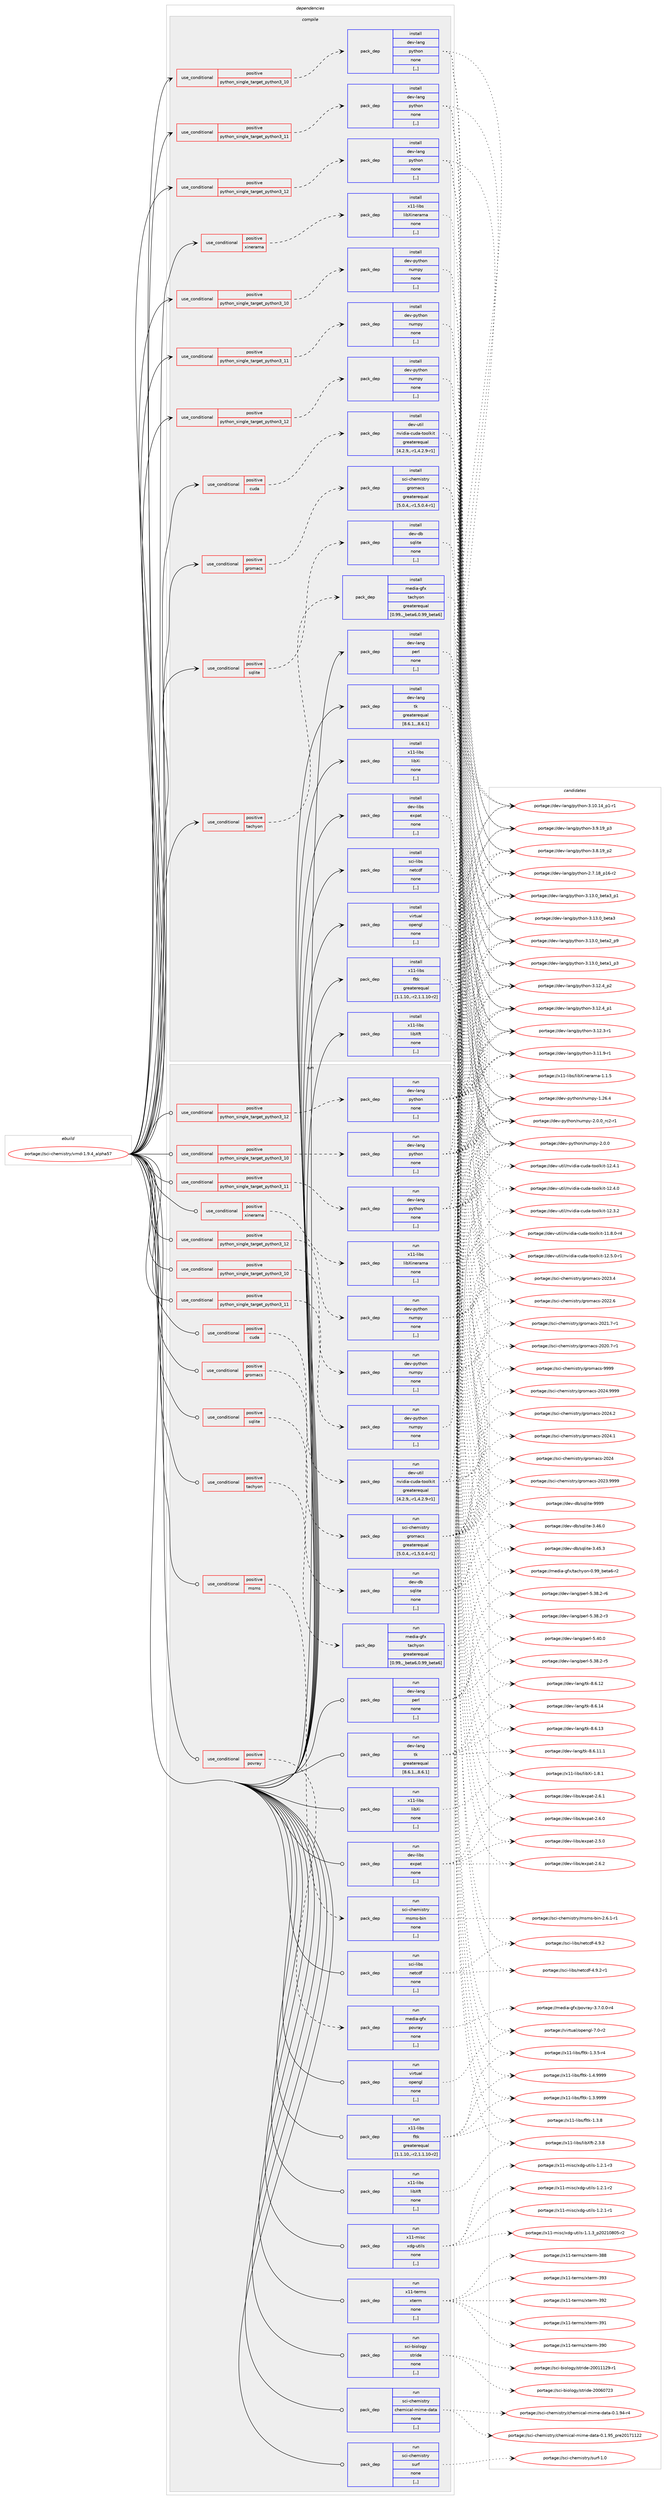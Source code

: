digraph prolog {

# *************
# Graph options
# *************

newrank=true;
concentrate=true;
compound=true;
graph [rankdir=LR,fontname=Helvetica,fontsize=10,ranksep=1.5];#, ranksep=2.5, nodesep=0.2];
edge  [arrowhead=vee];
node  [fontname=Helvetica,fontsize=10];

# **********
# The ebuild
# **********

subgraph cluster_leftcol {
color=gray;
label=<<i>ebuild</i>>;
id [label="portage://sci-chemistry/vmd-1.9.4_alpha57", color=red, width=4, href="../sci-chemistry/vmd-1.9.4_alpha57.svg"];
}

# ****************
# The dependencies
# ****************

subgraph cluster_midcol {
color=gray;
label=<<i>dependencies</i>>;
subgraph cluster_compile {
fillcolor="#eeeeee";
style=filled;
label=<<i>compile</i>>;
subgraph cond103785 {
dependency392055 [label=<<TABLE BORDER="0" CELLBORDER="1" CELLSPACING="0" CELLPADDING="4"><TR><TD ROWSPAN="3" CELLPADDING="10">use_conditional</TD></TR><TR><TD>positive</TD></TR><TR><TD>cuda</TD></TR></TABLE>>, shape=none, color=red];
subgraph pack285444 {
dependency392056 [label=<<TABLE BORDER="0" CELLBORDER="1" CELLSPACING="0" CELLPADDING="4" WIDTH="220"><TR><TD ROWSPAN="6" CELLPADDING="30">pack_dep</TD></TR><TR><TD WIDTH="110">install</TD></TR><TR><TD>dev-util</TD></TR><TR><TD>nvidia-cuda-toolkit</TD></TR><TR><TD>greaterequal</TD></TR><TR><TD>[4.2.9,,-r1,4.2.9-r1]</TD></TR></TABLE>>, shape=none, color=blue];
}
dependency392055:e -> dependency392056:w [weight=20,style="dashed",arrowhead="vee"];
}
id:e -> dependency392055:w [weight=20,style="solid",arrowhead="vee"];
subgraph cond103786 {
dependency392057 [label=<<TABLE BORDER="0" CELLBORDER="1" CELLSPACING="0" CELLPADDING="4"><TR><TD ROWSPAN="3" CELLPADDING="10">use_conditional</TD></TR><TR><TD>positive</TD></TR><TR><TD>gromacs</TD></TR></TABLE>>, shape=none, color=red];
subgraph pack285445 {
dependency392058 [label=<<TABLE BORDER="0" CELLBORDER="1" CELLSPACING="0" CELLPADDING="4" WIDTH="220"><TR><TD ROWSPAN="6" CELLPADDING="30">pack_dep</TD></TR><TR><TD WIDTH="110">install</TD></TR><TR><TD>sci-chemistry</TD></TR><TR><TD>gromacs</TD></TR><TR><TD>greaterequal</TD></TR><TR><TD>[5.0.4,,-r1,5.0.4-r1]</TD></TR></TABLE>>, shape=none, color=blue];
}
dependency392057:e -> dependency392058:w [weight=20,style="dashed",arrowhead="vee"];
}
id:e -> dependency392057:w [weight=20,style="solid",arrowhead="vee"];
subgraph cond103787 {
dependency392059 [label=<<TABLE BORDER="0" CELLBORDER="1" CELLSPACING="0" CELLPADDING="4"><TR><TD ROWSPAN="3" CELLPADDING="10">use_conditional</TD></TR><TR><TD>positive</TD></TR><TR><TD>python_single_target_python3_10</TD></TR></TABLE>>, shape=none, color=red];
subgraph pack285446 {
dependency392060 [label=<<TABLE BORDER="0" CELLBORDER="1" CELLSPACING="0" CELLPADDING="4" WIDTH="220"><TR><TD ROWSPAN="6" CELLPADDING="30">pack_dep</TD></TR><TR><TD WIDTH="110">install</TD></TR><TR><TD>dev-lang</TD></TR><TR><TD>python</TD></TR><TR><TD>none</TD></TR><TR><TD>[,,]</TD></TR></TABLE>>, shape=none, color=blue];
}
dependency392059:e -> dependency392060:w [weight=20,style="dashed",arrowhead="vee"];
}
id:e -> dependency392059:w [weight=20,style="solid",arrowhead="vee"];
subgraph cond103788 {
dependency392061 [label=<<TABLE BORDER="0" CELLBORDER="1" CELLSPACING="0" CELLPADDING="4"><TR><TD ROWSPAN="3" CELLPADDING="10">use_conditional</TD></TR><TR><TD>positive</TD></TR><TR><TD>python_single_target_python3_10</TD></TR></TABLE>>, shape=none, color=red];
subgraph pack285447 {
dependency392062 [label=<<TABLE BORDER="0" CELLBORDER="1" CELLSPACING="0" CELLPADDING="4" WIDTH="220"><TR><TD ROWSPAN="6" CELLPADDING="30">pack_dep</TD></TR><TR><TD WIDTH="110">install</TD></TR><TR><TD>dev-python</TD></TR><TR><TD>numpy</TD></TR><TR><TD>none</TD></TR><TR><TD>[,,]</TD></TR></TABLE>>, shape=none, color=blue];
}
dependency392061:e -> dependency392062:w [weight=20,style="dashed",arrowhead="vee"];
}
id:e -> dependency392061:w [weight=20,style="solid",arrowhead="vee"];
subgraph cond103789 {
dependency392063 [label=<<TABLE BORDER="0" CELLBORDER="1" CELLSPACING="0" CELLPADDING="4"><TR><TD ROWSPAN="3" CELLPADDING="10">use_conditional</TD></TR><TR><TD>positive</TD></TR><TR><TD>python_single_target_python3_11</TD></TR></TABLE>>, shape=none, color=red];
subgraph pack285448 {
dependency392064 [label=<<TABLE BORDER="0" CELLBORDER="1" CELLSPACING="0" CELLPADDING="4" WIDTH="220"><TR><TD ROWSPAN="6" CELLPADDING="30">pack_dep</TD></TR><TR><TD WIDTH="110">install</TD></TR><TR><TD>dev-lang</TD></TR><TR><TD>python</TD></TR><TR><TD>none</TD></TR><TR><TD>[,,]</TD></TR></TABLE>>, shape=none, color=blue];
}
dependency392063:e -> dependency392064:w [weight=20,style="dashed",arrowhead="vee"];
}
id:e -> dependency392063:w [weight=20,style="solid",arrowhead="vee"];
subgraph cond103790 {
dependency392065 [label=<<TABLE BORDER="0" CELLBORDER="1" CELLSPACING="0" CELLPADDING="4"><TR><TD ROWSPAN="3" CELLPADDING="10">use_conditional</TD></TR><TR><TD>positive</TD></TR><TR><TD>python_single_target_python3_11</TD></TR></TABLE>>, shape=none, color=red];
subgraph pack285449 {
dependency392066 [label=<<TABLE BORDER="0" CELLBORDER="1" CELLSPACING="0" CELLPADDING="4" WIDTH="220"><TR><TD ROWSPAN="6" CELLPADDING="30">pack_dep</TD></TR><TR><TD WIDTH="110">install</TD></TR><TR><TD>dev-python</TD></TR><TR><TD>numpy</TD></TR><TR><TD>none</TD></TR><TR><TD>[,,]</TD></TR></TABLE>>, shape=none, color=blue];
}
dependency392065:e -> dependency392066:w [weight=20,style="dashed",arrowhead="vee"];
}
id:e -> dependency392065:w [weight=20,style="solid",arrowhead="vee"];
subgraph cond103791 {
dependency392067 [label=<<TABLE BORDER="0" CELLBORDER="1" CELLSPACING="0" CELLPADDING="4"><TR><TD ROWSPAN="3" CELLPADDING="10">use_conditional</TD></TR><TR><TD>positive</TD></TR><TR><TD>python_single_target_python3_12</TD></TR></TABLE>>, shape=none, color=red];
subgraph pack285450 {
dependency392068 [label=<<TABLE BORDER="0" CELLBORDER="1" CELLSPACING="0" CELLPADDING="4" WIDTH="220"><TR><TD ROWSPAN="6" CELLPADDING="30">pack_dep</TD></TR><TR><TD WIDTH="110">install</TD></TR><TR><TD>dev-lang</TD></TR><TR><TD>python</TD></TR><TR><TD>none</TD></TR><TR><TD>[,,]</TD></TR></TABLE>>, shape=none, color=blue];
}
dependency392067:e -> dependency392068:w [weight=20,style="dashed",arrowhead="vee"];
}
id:e -> dependency392067:w [weight=20,style="solid",arrowhead="vee"];
subgraph cond103792 {
dependency392069 [label=<<TABLE BORDER="0" CELLBORDER="1" CELLSPACING="0" CELLPADDING="4"><TR><TD ROWSPAN="3" CELLPADDING="10">use_conditional</TD></TR><TR><TD>positive</TD></TR><TR><TD>python_single_target_python3_12</TD></TR></TABLE>>, shape=none, color=red];
subgraph pack285451 {
dependency392070 [label=<<TABLE BORDER="0" CELLBORDER="1" CELLSPACING="0" CELLPADDING="4" WIDTH="220"><TR><TD ROWSPAN="6" CELLPADDING="30">pack_dep</TD></TR><TR><TD WIDTH="110">install</TD></TR><TR><TD>dev-python</TD></TR><TR><TD>numpy</TD></TR><TR><TD>none</TD></TR><TR><TD>[,,]</TD></TR></TABLE>>, shape=none, color=blue];
}
dependency392069:e -> dependency392070:w [weight=20,style="dashed",arrowhead="vee"];
}
id:e -> dependency392069:w [weight=20,style="solid",arrowhead="vee"];
subgraph cond103793 {
dependency392071 [label=<<TABLE BORDER="0" CELLBORDER="1" CELLSPACING="0" CELLPADDING="4"><TR><TD ROWSPAN="3" CELLPADDING="10">use_conditional</TD></TR><TR><TD>positive</TD></TR><TR><TD>sqlite</TD></TR></TABLE>>, shape=none, color=red];
subgraph pack285452 {
dependency392072 [label=<<TABLE BORDER="0" CELLBORDER="1" CELLSPACING="0" CELLPADDING="4" WIDTH="220"><TR><TD ROWSPAN="6" CELLPADDING="30">pack_dep</TD></TR><TR><TD WIDTH="110">install</TD></TR><TR><TD>dev-db</TD></TR><TR><TD>sqlite</TD></TR><TR><TD>none</TD></TR><TR><TD>[,,]</TD></TR></TABLE>>, shape=none, color=blue];
}
dependency392071:e -> dependency392072:w [weight=20,style="dashed",arrowhead="vee"];
}
id:e -> dependency392071:w [weight=20,style="solid",arrowhead="vee"];
subgraph cond103794 {
dependency392073 [label=<<TABLE BORDER="0" CELLBORDER="1" CELLSPACING="0" CELLPADDING="4"><TR><TD ROWSPAN="3" CELLPADDING="10">use_conditional</TD></TR><TR><TD>positive</TD></TR><TR><TD>tachyon</TD></TR></TABLE>>, shape=none, color=red];
subgraph pack285453 {
dependency392074 [label=<<TABLE BORDER="0" CELLBORDER="1" CELLSPACING="0" CELLPADDING="4" WIDTH="220"><TR><TD ROWSPAN="6" CELLPADDING="30">pack_dep</TD></TR><TR><TD WIDTH="110">install</TD></TR><TR><TD>media-gfx</TD></TR><TR><TD>tachyon</TD></TR><TR><TD>greaterequal</TD></TR><TR><TD>[0.99,,_beta6,0.99_beta6]</TD></TR></TABLE>>, shape=none, color=blue];
}
dependency392073:e -> dependency392074:w [weight=20,style="dashed",arrowhead="vee"];
}
id:e -> dependency392073:w [weight=20,style="solid",arrowhead="vee"];
subgraph cond103795 {
dependency392075 [label=<<TABLE BORDER="0" CELLBORDER="1" CELLSPACING="0" CELLPADDING="4"><TR><TD ROWSPAN="3" CELLPADDING="10">use_conditional</TD></TR><TR><TD>positive</TD></TR><TR><TD>xinerama</TD></TR></TABLE>>, shape=none, color=red];
subgraph pack285454 {
dependency392076 [label=<<TABLE BORDER="0" CELLBORDER="1" CELLSPACING="0" CELLPADDING="4" WIDTH="220"><TR><TD ROWSPAN="6" CELLPADDING="30">pack_dep</TD></TR><TR><TD WIDTH="110">install</TD></TR><TR><TD>x11-libs</TD></TR><TR><TD>libXinerama</TD></TR><TR><TD>none</TD></TR><TR><TD>[,,]</TD></TR></TABLE>>, shape=none, color=blue];
}
dependency392075:e -> dependency392076:w [weight=20,style="dashed",arrowhead="vee"];
}
id:e -> dependency392075:w [weight=20,style="solid",arrowhead="vee"];
subgraph pack285455 {
dependency392077 [label=<<TABLE BORDER="0" CELLBORDER="1" CELLSPACING="0" CELLPADDING="4" WIDTH="220"><TR><TD ROWSPAN="6" CELLPADDING="30">pack_dep</TD></TR><TR><TD WIDTH="110">install</TD></TR><TR><TD>dev-lang</TD></TR><TR><TD>perl</TD></TR><TR><TD>none</TD></TR><TR><TD>[,,]</TD></TR></TABLE>>, shape=none, color=blue];
}
id:e -> dependency392077:w [weight=20,style="solid",arrowhead="vee"];
subgraph pack285456 {
dependency392078 [label=<<TABLE BORDER="0" CELLBORDER="1" CELLSPACING="0" CELLPADDING="4" WIDTH="220"><TR><TD ROWSPAN="6" CELLPADDING="30">pack_dep</TD></TR><TR><TD WIDTH="110">install</TD></TR><TR><TD>dev-lang</TD></TR><TR><TD>tk</TD></TR><TR><TD>greaterequal</TD></TR><TR><TD>[8.6.1,,,8.6.1]</TD></TR></TABLE>>, shape=none, color=blue];
}
id:e -> dependency392078:w [weight=20,style="solid",arrowhead="vee"];
subgraph pack285457 {
dependency392079 [label=<<TABLE BORDER="0" CELLBORDER="1" CELLSPACING="0" CELLPADDING="4" WIDTH="220"><TR><TD ROWSPAN="6" CELLPADDING="30">pack_dep</TD></TR><TR><TD WIDTH="110">install</TD></TR><TR><TD>dev-libs</TD></TR><TR><TD>expat</TD></TR><TR><TD>none</TD></TR><TR><TD>[,,]</TD></TR></TABLE>>, shape=none, color=blue];
}
id:e -> dependency392079:w [weight=20,style="solid",arrowhead="vee"];
subgraph pack285458 {
dependency392080 [label=<<TABLE BORDER="0" CELLBORDER="1" CELLSPACING="0" CELLPADDING="4" WIDTH="220"><TR><TD ROWSPAN="6" CELLPADDING="30">pack_dep</TD></TR><TR><TD WIDTH="110">install</TD></TR><TR><TD>sci-libs</TD></TR><TR><TD>netcdf</TD></TR><TR><TD>none</TD></TR><TR><TD>[,,]</TD></TR></TABLE>>, shape=none, color=blue];
}
id:e -> dependency392080:w [weight=20,style="solid",arrowhead="vee"];
subgraph pack285459 {
dependency392081 [label=<<TABLE BORDER="0" CELLBORDER="1" CELLSPACING="0" CELLPADDING="4" WIDTH="220"><TR><TD ROWSPAN="6" CELLPADDING="30">pack_dep</TD></TR><TR><TD WIDTH="110">install</TD></TR><TR><TD>virtual</TD></TR><TR><TD>opengl</TD></TR><TR><TD>none</TD></TR><TR><TD>[,,]</TD></TR></TABLE>>, shape=none, color=blue];
}
id:e -> dependency392081:w [weight=20,style="solid",arrowhead="vee"];
subgraph pack285460 {
dependency392082 [label=<<TABLE BORDER="0" CELLBORDER="1" CELLSPACING="0" CELLPADDING="4" WIDTH="220"><TR><TD ROWSPAN="6" CELLPADDING="30">pack_dep</TD></TR><TR><TD WIDTH="110">install</TD></TR><TR><TD>x11-libs</TD></TR><TR><TD>fltk</TD></TR><TR><TD>greaterequal</TD></TR><TR><TD>[1.1.10,,-r2,1.1.10-r2]</TD></TR></TABLE>>, shape=none, color=blue];
}
id:e -> dependency392082:w [weight=20,style="solid",arrowhead="vee"];
subgraph pack285461 {
dependency392083 [label=<<TABLE BORDER="0" CELLBORDER="1" CELLSPACING="0" CELLPADDING="4" WIDTH="220"><TR><TD ROWSPAN="6" CELLPADDING="30">pack_dep</TD></TR><TR><TD WIDTH="110">install</TD></TR><TR><TD>x11-libs</TD></TR><TR><TD>libXft</TD></TR><TR><TD>none</TD></TR><TR><TD>[,,]</TD></TR></TABLE>>, shape=none, color=blue];
}
id:e -> dependency392083:w [weight=20,style="solid",arrowhead="vee"];
subgraph pack285462 {
dependency392084 [label=<<TABLE BORDER="0" CELLBORDER="1" CELLSPACING="0" CELLPADDING="4" WIDTH="220"><TR><TD ROWSPAN="6" CELLPADDING="30">pack_dep</TD></TR><TR><TD WIDTH="110">install</TD></TR><TR><TD>x11-libs</TD></TR><TR><TD>libXi</TD></TR><TR><TD>none</TD></TR><TR><TD>[,,]</TD></TR></TABLE>>, shape=none, color=blue];
}
id:e -> dependency392084:w [weight=20,style="solid",arrowhead="vee"];
}
subgraph cluster_compileandrun {
fillcolor="#eeeeee";
style=filled;
label=<<i>compile and run</i>>;
}
subgraph cluster_run {
fillcolor="#eeeeee";
style=filled;
label=<<i>run</i>>;
subgraph cond103796 {
dependency392085 [label=<<TABLE BORDER="0" CELLBORDER="1" CELLSPACING="0" CELLPADDING="4"><TR><TD ROWSPAN="3" CELLPADDING="10">use_conditional</TD></TR><TR><TD>positive</TD></TR><TR><TD>cuda</TD></TR></TABLE>>, shape=none, color=red];
subgraph pack285463 {
dependency392086 [label=<<TABLE BORDER="0" CELLBORDER="1" CELLSPACING="0" CELLPADDING="4" WIDTH="220"><TR><TD ROWSPAN="6" CELLPADDING="30">pack_dep</TD></TR><TR><TD WIDTH="110">run</TD></TR><TR><TD>dev-util</TD></TR><TR><TD>nvidia-cuda-toolkit</TD></TR><TR><TD>greaterequal</TD></TR><TR><TD>[4.2.9,,-r1,4.2.9-r1]</TD></TR></TABLE>>, shape=none, color=blue];
}
dependency392085:e -> dependency392086:w [weight=20,style="dashed",arrowhead="vee"];
}
id:e -> dependency392085:w [weight=20,style="solid",arrowhead="odot"];
subgraph cond103797 {
dependency392087 [label=<<TABLE BORDER="0" CELLBORDER="1" CELLSPACING="0" CELLPADDING="4"><TR><TD ROWSPAN="3" CELLPADDING="10">use_conditional</TD></TR><TR><TD>positive</TD></TR><TR><TD>gromacs</TD></TR></TABLE>>, shape=none, color=red];
subgraph pack285464 {
dependency392088 [label=<<TABLE BORDER="0" CELLBORDER="1" CELLSPACING="0" CELLPADDING="4" WIDTH="220"><TR><TD ROWSPAN="6" CELLPADDING="30">pack_dep</TD></TR><TR><TD WIDTH="110">run</TD></TR><TR><TD>sci-chemistry</TD></TR><TR><TD>gromacs</TD></TR><TR><TD>greaterequal</TD></TR><TR><TD>[5.0.4,,-r1,5.0.4-r1]</TD></TR></TABLE>>, shape=none, color=blue];
}
dependency392087:e -> dependency392088:w [weight=20,style="dashed",arrowhead="vee"];
}
id:e -> dependency392087:w [weight=20,style="solid",arrowhead="odot"];
subgraph cond103798 {
dependency392089 [label=<<TABLE BORDER="0" CELLBORDER="1" CELLSPACING="0" CELLPADDING="4"><TR><TD ROWSPAN="3" CELLPADDING="10">use_conditional</TD></TR><TR><TD>positive</TD></TR><TR><TD>msms</TD></TR></TABLE>>, shape=none, color=red];
subgraph pack285465 {
dependency392090 [label=<<TABLE BORDER="0" CELLBORDER="1" CELLSPACING="0" CELLPADDING="4" WIDTH="220"><TR><TD ROWSPAN="6" CELLPADDING="30">pack_dep</TD></TR><TR><TD WIDTH="110">run</TD></TR><TR><TD>sci-chemistry</TD></TR><TR><TD>msms-bin</TD></TR><TR><TD>none</TD></TR><TR><TD>[,,]</TD></TR></TABLE>>, shape=none, color=blue];
}
dependency392089:e -> dependency392090:w [weight=20,style="dashed",arrowhead="vee"];
}
id:e -> dependency392089:w [weight=20,style="solid",arrowhead="odot"];
subgraph cond103799 {
dependency392091 [label=<<TABLE BORDER="0" CELLBORDER="1" CELLSPACING="0" CELLPADDING="4"><TR><TD ROWSPAN="3" CELLPADDING="10">use_conditional</TD></TR><TR><TD>positive</TD></TR><TR><TD>povray</TD></TR></TABLE>>, shape=none, color=red];
subgraph pack285466 {
dependency392092 [label=<<TABLE BORDER="0" CELLBORDER="1" CELLSPACING="0" CELLPADDING="4" WIDTH="220"><TR><TD ROWSPAN="6" CELLPADDING="30">pack_dep</TD></TR><TR><TD WIDTH="110">run</TD></TR><TR><TD>media-gfx</TD></TR><TR><TD>povray</TD></TR><TR><TD>none</TD></TR><TR><TD>[,,]</TD></TR></TABLE>>, shape=none, color=blue];
}
dependency392091:e -> dependency392092:w [weight=20,style="dashed",arrowhead="vee"];
}
id:e -> dependency392091:w [weight=20,style="solid",arrowhead="odot"];
subgraph cond103800 {
dependency392093 [label=<<TABLE BORDER="0" CELLBORDER="1" CELLSPACING="0" CELLPADDING="4"><TR><TD ROWSPAN="3" CELLPADDING="10">use_conditional</TD></TR><TR><TD>positive</TD></TR><TR><TD>python_single_target_python3_10</TD></TR></TABLE>>, shape=none, color=red];
subgraph pack285467 {
dependency392094 [label=<<TABLE BORDER="0" CELLBORDER="1" CELLSPACING="0" CELLPADDING="4" WIDTH="220"><TR><TD ROWSPAN="6" CELLPADDING="30">pack_dep</TD></TR><TR><TD WIDTH="110">run</TD></TR><TR><TD>dev-lang</TD></TR><TR><TD>python</TD></TR><TR><TD>none</TD></TR><TR><TD>[,,]</TD></TR></TABLE>>, shape=none, color=blue];
}
dependency392093:e -> dependency392094:w [weight=20,style="dashed",arrowhead="vee"];
}
id:e -> dependency392093:w [weight=20,style="solid",arrowhead="odot"];
subgraph cond103801 {
dependency392095 [label=<<TABLE BORDER="0" CELLBORDER="1" CELLSPACING="0" CELLPADDING="4"><TR><TD ROWSPAN="3" CELLPADDING="10">use_conditional</TD></TR><TR><TD>positive</TD></TR><TR><TD>python_single_target_python3_10</TD></TR></TABLE>>, shape=none, color=red];
subgraph pack285468 {
dependency392096 [label=<<TABLE BORDER="0" CELLBORDER="1" CELLSPACING="0" CELLPADDING="4" WIDTH="220"><TR><TD ROWSPAN="6" CELLPADDING="30">pack_dep</TD></TR><TR><TD WIDTH="110">run</TD></TR><TR><TD>dev-python</TD></TR><TR><TD>numpy</TD></TR><TR><TD>none</TD></TR><TR><TD>[,,]</TD></TR></TABLE>>, shape=none, color=blue];
}
dependency392095:e -> dependency392096:w [weight=20,style="dashed",arrowhead="vee"];
}
id:e -> dependency392095:w [weight=20,style="solid",arrowhead="odot"];
subgraph cond103802 {
dependency392097 [label=<<TABLE BORDER="0" CELLBORDER="1" CELLSPACING="0" CELLPADDING="4"><TR><TD ROWSPAN="3" CELLPADDING="10">use_conditional</TD></TR><TR><TD>positive</TD></TR><TR><TD>python_single_target_python3_11</TD></TR></TABLE>>, shape=none, color=red];
subgraph pack285469 {
dependency392098 [label=<<TABLE BORDER="0" CELLBORDER="1" CELLSPACING="0" CELLPADDING="4" WIDTH="220"><TR><TD ROWSPAN="6" CELLPADDING="30">pack_dep</TD></TR><TR><TD WIDTH="110">run</TD></TR><TR><TD>dev-lang</TD></TR><TR><TD>python</TD></TR><TR><TD>none</TD></TR><TR><TD>[,,]</TD></TR></TABLE>>, shape=none, color=blue];
}
dependency392097:e -> dependency392098:w [weight=20,style="dashed",arrowhead="vee"];
}
id:e -> dependency392097:w [weight=20,style="solid",arrowhead="odot"];
subgraph cond103803 {
dependency392099 [label=<<TABLE BORDER="0" CELLBORDER="1" CELLSPACING="0" CELLPADDING="4"><TR><TD ROWSPAN="3" CELLPADDING="10">use_conditional</TD></TR><TR><TD>positive</TD></TR><TR><TD>python_single_target_python3_11</TD></TR></TABLE>>, shape=none, color=red];
subgraph pack285470 {
dependency392100 [label=<<TABLE BORDER="0" CELLBORDER="1" CELLSPACING="0" CELLPADDING="4" WIDTH="220"><TR><TD ROWSPAN="6" CELLPADDING="30">pack_dep</TD></TR><TR><TD WIDTH="110">run</TD></TR><TR><TD>dev-python</TD></TR><TR><TD>numpy</TD></TR><TR><TD>none</TD></TR><TR><TD>[,,]</TD></TR></TABLE>>, shape=none, color=blue];
}
dependency392099:e -> dependency392100:w [weight=20,style="dashed",arrowhead="vee"];
}
id:e -> dependency392099:w [weight=20,style="solid",arrowhead="odot"];
subgraph cond103804 {
dependency392101 [label=<<TABLE BORDER="0" CELLBORDER="1" CELLSPACING="0" CELLPADDING="4"><TR><TD ROWSPAN="3" CELLPADDING="10">use_conditional</TD></TR><TR><TD>positive</TD></TR><TR><TD>python_single_target_python3_12</TD></TR></TABLE>>, shape=none, color=red];
subgraph pack285471 {
dependency392102 [label=<<TABLE BORDER="0" CELLBORDER="1" CELLSPACING="0" CELLPADDING="4" WIDTH="220"><TR><TD ROWSPAN="6" CELLPADDING="30">pack_dep</TD></TR><TR><TD WIDTH="110">run</TD></TR><TR><TD>dev-lang</TD></TR><TR><TD>python</TD></TR><TR><TD>none</TD></TR><TR><TD>[,,]</TD></TR></TABLE>>, shape=none, color=blue];
}
dependency392101:e -> dependency392102:w [weight=20,style="dashed",arrowhead="vee"];
}
id:e -> dependency392101:w [weight=20,style="solid",arrowhead="odot"];
subgraph cond103805 {
dependency392103 [label=<<TABLE BORDER="0" CELLBORDER="1" CELLSPACING="0" CELLPADDING="4"><TR><TD ROWSPAN="3" CELLPADDING="10">use_conditional</TD></TR><TR><TD>positive</TD></TR><TR><TD>python_single_target_python3_12</TD></TR></TABLE>>, shape=none, color=red];
subgraph pack285472 {
dependency392104 [label=<<TABLE BORDER="0" CELLBORDER="1" CELLSPACING="0" CELLPADDING="4" WIDTH="220"><TR><TD ROWSPAN="6" CELLPADDING="30">pack_dep</TD></TR><TR><TD WIDTH="110">run</TD></TR><TR><TD>dev-python</TD></TR><TR><TD>numpy</TD></TR><TR><TD>none</TD></TR><TR><TD>[,,]</TD></TR></TABLE>>, shape=none, color=blue];
}
dependency392103:e -> dependency392104:w [weight=20,style="dashed",arrowhead="vee"];
}
id:e -> dependency392103:w [weight=20,style="solid",arrowhead="odot"];
subgraph cond103806 {
dependency392105 [label=<<TABLE BORDER="0" CELLBORDER="1" CELLSPACING="0" CELLPADDING="4"><TR><TD ROWSPAN="3" CELLPADDING="10">use_conditional</TD></TR><TR><TD>positive</TD></TR><TR><TD>sqlite</TD></TR></TABLE>>, shape=none, color=red];
subgraph pack285473 {
dependency392106 [label=<<TABLE BORDER="0" CELLBORDER="1" CELLSPACING="0" CELLPADDING="4" WIDTH="220"><TR><TD ROWSPAN="6" CELLPADDING="30">pack_dep</TD></TR><TR><TD WIDTH="110">run</TD></TR><TR><TD>dev-db</TD></TR><TR><TD>sqlite</TD></TR><TR><TD>none</TD></TR><TR><TD>[,,]</TD></TR></TABLE>>, shape=none, color=blue];
}
dependency392105:e -> dependency392106:w [weight=20,style="dashed",arrowhead="vee"];
}
id:e -> dependency392105:w [weight=20,style="solid",arrowhead="odot"];
subgraph cond103807 {
dependency392107 [label=<<TABLE BORDER="0" CELLBORDER="1" CELLSPACING="0" CELLPADDING="4"><TR><TD ROWSPAN="3" CELLPADDING="10">use_conditional</TD></TR><TR><TD>positive</TD></TR><TR><TD>tachyon</TD></TR></TABLE>>, shape=none, color=red];
subgraph pack285474 {
dependency392108 [label=<<TABLE BORDER="0" CELLBORDER="1" CELLSPACING="0" CELLPADDING="4" WIDTH="220"><TR><TD ROWSPAN="6" CELLPADDING="30">pack_dep</TD></TR><TR><TD WIDTH="110">run</TD></TR><TR><TD>media-gfx</TD></TR><TR><TD>tachyon</TD></TR><TR><TD>greaterequal</TD></TR><TR><TD>[0.99,,_beta6,0.99_beta6]</TD></TR></TABLE>>, shape=none, color=blue];
}
dependency392107:e -> dependency392108:w [weight=20,style="dashed",arrowhead="vee"];
}
id:e -> dependency392107:w [weight=20,style="solid",arrowhead="odot"];
subgraph cond103808 {
dependency392109 [label=<<TABLE BORDER="0" CELLBORDER="1" CELLSPACING="0" CELLPADDING="4"><TR><TD ROWSPAN="3" CELLPADDING="10">use_conditional</TD></TR><TR><TD>positive</TD></TR><TR><TD>xinerama</TD></TR></TABLE>>, shape=none, color=red];
subgraph pack285475 {
dependency392110 [label=<<TABLE BORDER="0" CELLBORDER="1" CELLSPACING="0" CELLPADDING="4" WIDTH="220"><TR><TD ROWSPAN="6" CELLPADDING="30">pack_dep</TD></TR><TR><TD WIDTH="110">run</TD></TR><TR><TD>x11-libs</TD></TR><TR><TD>libXinerama</TD></TR><TR><TD>none</TD></TR><TR><TD>[,,]</TD></TR></TABLE>>, shape=none, color=blue];
}
dependency392109:e -> dependency392110:w [weight=20,style="dashed",arrowhead="vee"];
}
id:e -> dependency392109:w [weight=20,style="solid",arrowhead="odot"];
subgraph pack285476 {
dependency392111 [label=<<TABLE BORDER="0" CELLBORDER="1" CELLSPACING="0" CELLPADDING="4" WIDTH="220"><TR><TD ROWSPAN="6" CELLPADDING="30">pack_dep</TD></TR><TR><TD WIDTH="110">run</TD></TR><TR><TD>dev-lang</TD></TR><TR><TD>perl</TD></TR><TR><TD>none</TD></TR><TR><TD>[,,]</TD></TR></TABLE>>, shape=none, color=blue];
}
id:e -> dependency392111:w [weight=20,style="solid",arrowhead="odot"];
subgraph pack285477 {
dependency392112 [label=<<TABLE BORDER="0" CELLBORDER="1" CELLSPACING="0" CELLPADDING="4" WIDTH="220"><TR><TD ROWSPAN="6" CELLPADDING="30">pack_dep</TD></TR><TR><TD WIDTH="110">run</TD></TR><TR><TD>dev-lang</TD></TR><TR><TD>tk</TD></TR><TR><TD>greaterequal</TD></TR><TR><TD>[8.6.1,,,8.6.1]</TD></TR></TABLE>>, shape=none, color=blue];
}
id:e -> dependency392112:w [weight=20,style="solid",arrowhead="odot"];
subgraph pack285478 {
dependency392113 [label=<<TABLE BORDER="0" CELLBORDER="1" CELLSPACING="0" CELLPADDING="4" WIDTH="220"><TR><TD ROWSPAN="6" CELLPADDING="30">pack_dep</TD></TR><TR><TD WIDTH="110">run</TD></TR><TR><TD>dev-libs</TD></TR><TR><TD>expat</TD></TR><TR><TD>none</TD></TR><TR><TD>[,,]</TD></TR></TABLE>>, shape=none, color=blue];
}
id:e -> dependency392113:w [weight=20,style="solid",arrowhead="odot"];
subgraph pack285479 {
dependency392114 [label=<<TABLE BORDER="0" CELLBORDER="1" CELLSPACING="0" CELLPADDING="4" WIDTH="220"><TR><TD ROWSPAN="6" CELLPADDING="30">pack_dep</TD></TR><TR><TD WIDTH="110">run</TD></TR><TR><TD>sci-biology</TD></TR><TR><TD>stride</TD></TR><TR><TD>none</TD></TR><TR><TD>[,,]</TD></TR></TABLE>>, shape=none, color=blue];
}
id:e -> dependency392114:w [weight=20,style="solid",arrowhead="odot"];
subgraph pack285480 {
dependency392115 [label=<<TABLE BORDER="0" CELLBORDER="1" CELLSPACING="0" CELLPADDING="4" WIDTH="220"><TR><TD ROWSPAN="6" CELLPADDING="30">pack_dep</TD></TR><TR><TD WIDTH="110">run</TD></TR><TR><TD>sci-chemistry</TD></TR><TR><TD>chemical-mime-data</TD></TR><TR><TD>none</TD></TR><TR><TD>[,,]</TD></TR></TABLE>>, shape=none, color=blue];
}
id:e -> dependency392115:w [weight=20,style="solid",arrowhead="odot"];
subgraph pack285481 {
dependency392116 [label=<<TABLE BORDER="0" CELLBORDER="1" CELLSPACING="0" CELLPADDING="4" WIDTH="220"><TR><TD ROWSPAN="6" CELLPADDING="30">pack_dep</TD></TR><TR><TD WIDTH="110">run</TD></TR><TR><TD>sci-chemistry</TD></TR><TR><TD>surf</TD></TR><TR><TD>none</TD></TR><TR><TD>[,,]</TD></TR></TABLE>>, shape=none, color=blue];
}
id:e -> dependency392116:w [weight=20,style="solid",arrowhead="odot"];
subgraph pack285482 {
dependency392117 [label=<<TABLE BORDER="0" CELLBORDER="1" CELLSPACING="0" CELLPADDING="4" WIDTH="220"><TR><TD ROWSPAN="6" CELLPADDING="30">pack_dep</TD></TR><TR><TD WIDTH="110">run</TD></TR><TR><TD>sci-libs</TD></TR><TR><TD>netcdf</TD></TR><TR><TD>none</TD></TR><TR><TD>[,,]</TD></TR></TABLE>>, shape=none, color=blue];
}
id:e -> dependency392117:w [weight=20,style="solid",arrowhead="odot"];
subgraph pack285483 {
dependency392118 [label=<<TABLE BORDER="0" CELLBORDER="1" CELLSPACING="0" CELLPADDING="4" WIDTH="220"><TR><TD ROWSPAN="6" CELLPADDING="30">pack_dep</TD></TR><TR><TD WIDTH="110">run</TD></TR><TR><TD>virtual</TD></TR><TR><TD>opengl</TD></TR><TR><TD>none</TD></TR><TR><TD>[,,]</TD></TR></TABLE>>, shape=none, color=blue];
}
id:e -> dependency392118:w [weight=20,style="solid",arrowhead="odot"];
subgraph pack285484 {
dependency392119 [label=<<TABLE BORDER="0" CELLBORDER="1" CELLSPACING="0" CELLPADDING="4" WIDTH="220"><TR><TD ROWSPAN="6" CELLPADDING="30">pack_dep</TD></TR><TR><TD WIDTH="110">run</TD></TR><TR><TD>x11-libs</TD></TR><TR><TD>fltk</TD></TR><TR><TD>greaterequal</TD></TR><TR><TD>[1.1.10,,-r2,1.1.10-r2]</TD></TR></TABLE>>, shape=none, color=blue];
}
id:e -> dependency392119:w [weight=20,style="solid",arrowhead="odot"];
subgraph pack285485 {
dependency392120 [label=<<TABLE BORDER="0" CELLBORDER="1" CELLSPACING="0" CELLPADDING="4" WIDTH="220"><TR><TD ROWSPAN="6" CELLPADDING="30">pack_dep</TD></TR><TR><TD WIDTH="110">run</TD></TR><TR><TD>x11-libs</TD></TR><TR><TD>libXft</TD></TR><TR><TD>none</TD></TR><TR><TD>[,,]</TD></TR></TABLE>>, shape=none, color=blue];
}
id:e -> dependency392120:w [weight=20,style="solid",arrowhead="odot"];
subgraph pack285486 {
dependency392121 [label=<<TABLE BORDER="0" CELLBORDER="1" CELLSPACING="0" CELLPADDING="4" WIDTH="220"><TR><TD ROWSPAN="6" CELLPADDING="30">pack_dep</TD></TR><TR><TD WIDTH="110">run</TD></TR><TR><TD>x11-libs</TD></TR><TR><TD>libXi</TD></TR><TR><TD>none</TD></TR><TR><TD>[,,]</TD></TR></TABLE>>, shape=none, color=blue];
}
id:e -> dependency392121:w [weight=20,style="solid",arrowhead="odot"];
subgraph pack285487 {
dependency392122 [label=<<TABLE BORDER="0" CELLBORDER="1" CELLSPACING="0" CELLPADDING="4" WIDTH="220"><TR><TD ROWSPAN="6" CELLPADDING="30">pack_dep</TD></TR><TR><TD WIDTH="110">run</TD></TR><TR><TD>x11-misc</TD></TR><TR><TD>xdg-utils</TD></TR><TR><TD>none</TD></TR><TR><TD>[,,]</TD></TR></TABLE>>, shape=none, color=blue];
}
id:e -> dependency392122:w [weight=20,style="solid",arrowhead="odot"];
subgraph pack285488 {
dependency392123 [label=<<TABLE BORDER="0" CELLBORDER="1" CELLSPACING="0" CELLPADDING="4" WIDTH="220"><TR><TD ROWSPAN="6" CELLPADDING="30">pack_dep</TD></TR><TR><TD WIDTH="110">run</TD></TR><TR><TD>x11-terms</TD></TR><TR><TD>xterm</TD></TR><TR><TD>none</TD></TR><TR><TD>[,,]</TD></TR></TABLE>>, shape=none, color=blue];
}
id:e -> dependency392123:w [weight=20,style="solid",arrowhead="odot"];
}
}

# **************
# The candidates
# **************

subgraph cluster_choices {
rank=same;
color=gray;
label=<<i>candidates</i>>;

subgraph choice285444 {
color=black;
nodesep=1;
choice10010111845117116105108471101181051001059745991171009745116111111108107105116454950465346484511449 [label="portage://dev-util/nvidia-cuda-toolkit-12.5.0-r1", color=red, width=4,href="../dev-util/nvidia-cuda-toolkit-12.5.0-r1.svg"];
choice1001011184511711610510847110118105100105974599117100974511611111110810710511645495046524649 [label="portage://dev-util/nvidia-cuda-toolkit-12.4.1", color=red, width=4,href="../dev-util/nvidia-cuda-toolkit-12.4.1.svg"];
choice1001011184511711610510847110118105100105974599117100974511611111110810710511645495046524648 [label="portage://dev-util/nvidia-cuda-toolkit-12.4.0", color=red, width=4,href="../dev-util/nvidia-cuda-toolkit-12.4.0.svg"];
choice1001011184511711610510847110118105100105974599117100974511611111110810710511645495046514650 [label="portage://dev-util/nvidia-cuda-toolkit-12.3.2", color=red, width=4,href="../dev-util/nvidia-cuda-toolkit-12.3.2.svg"];
choice10010111845117116105108471101181051001059745991171009745116111111108107105116454949465646484511452 [label="portage://dev-util/nvidia-cuda-toolkit-11.8.0-r4", color=red, width=4,href="../dev-util/nvidia-cuda-toolkit-11.8.0-r4.svg"];
dependency392056:e -> choice10010111845117116105108471101181051001059745991171009745116111111108107105116454950465346484511449:w [style=dotted,weight="100"];
dependency392056:e -> choice1001011184511711610510847110118105100105974599117100974511611111110810710511645495046524649:w [style=dotted,weight="100"];
dependency392056:e -> choice1001011184511711610510847110118105100105974599117100974511611111110810710511645495046524648:w [style=dotted,weight="100"];
dependency392056:e -> choice1001011184511711610510847110118105100105974599117100974511611111110810710511645495046514650:w [style=dotted,weight="100"];
dependency392056:e -> choice10010111845117116105108471101181051001059745991171009745116111111108107105116454949465646484511452:w [style=dotted,weight="100"];
}
subgraph choice285445 {
color=black;
nodesep=1;
choice1159910545991041011091051151161141214710311411110997991154557575757 [label="portage://sci-chemistry/gromacs-9999", color=red, width=4,href="../sci-chemistry/gromacs-9999.svg"];
choice11599105459910410110910511511611412147103114111109979911545504850524657575757 [label="portage://sci-chemistry/gromacs-2024.9999", color=red, width=4,href="../sci-chemistry/gromacs-2024.9999.svg"];
choice11599105459910410110910511511611412147103114111109979911545504850524650 [label="portage://sci-chemistry/gromacs-2024.2", color=red, width=4,href="../sci-chemistry/gromacs-2024.2.svg"];
choice11599105459910410110910511511611412147103114111109979911545504850524649 [label="portage://sci-chemistry/gromacs-2024.1", color=red, width=4,href="../sci-chemistry/gromacs-2024.1.svg"];
choice1159910545991041011091051151161141214710311411110997991154550485052 [label="portage://sci-chemistry/gromacs-2024", color=red, width=4,href="../sci-chemistry/gromacs-2024.svg"];
choice11599105459910410110910511511611412147103114111109979911545504850514657575757 [label="portage://sci-chemistry/gromacs-2023.9999", color=red, width=4,href="../sci-chemistry/gromacs-2023.9999.svg"];
choice11599105459910410110910511511611412147103114111109979911545504850514652 [label="portage://sci-chemistry/gromacs-2023.4", color=red, width=4,href="../sci-chemistry/gromacs-2023.4.svg"];
choice11599105459910410110910511511611412147103114111109979911545504850504654 [label="portage://sci-chemistry/gromacs-2022.6", color=red, width=4,href="../sci-chemistry/gromacs-2022.6.svg"];
choice115991054599104101109105115116114121471031141111099799115455048504946554511449 [label="portage://sci-chemistry/gromacs-2021.7-r1", color=red, width=4,href="../sci-chemistry/gromacs-2021.7-r1.svg"];
choice115991054599104101109105115116114121471031141111099799115455048504846554511449 [label="portage://sci-chemistry/gromacs-2020.7-r1", color=red, width=4,href="../sci-chemistry/gromacs-2020.7-r1.svg"];
dependency392058:e -> choice1159910545991041011091051151161141214710311411110997991154557575757:w [style=dotted,weight="100"];
dependency392058:e -> choice11599105459910410110910511511611412147103114111109979911545504850524657575757:w [style=dotted,weight="100"];
dependency392058:e -> choice11599105459910410110910511511611412147103114111109979911545504850524650:w [style=dotted,weight="100"];
dependency392058:e -> choice11599105459910410110910511511611412147103114111109979911545504850524649:w [style=dotted,weight="100"];
dependency392058:e -> choice1159910545991041011091051151161141214710311411110997991154550485052:w [style=dotted,weight="100"];
dependency392058:e -> choice11599105459910410110910511511611412147103114111109979911545504850514657575757:w [style=dotted,weight="100"];
dependency392058:e -> choice11599105459910410110910511511611412147103114111109979911545504850514652:w [style=dotted,weight="100"];
dependency392058:e -> choice11599105459910410110910511511611412147103114111109979911545504850504654:w [style=dotted,weight="100"];
dependency392058:e -> choice115991054599104101109105115116114121471031141111099799115455048504946554511449:w [style=dotted,weight="100"];
dependency392058:e -> choice115991054599104101109105115116114121471031141111099799115455048504846554511449:w [style=dotted,weight="100"];
}
subgraph choice285446 {
color=black;
nodesep=1;
choice10010111845108971101034711212111610411111045514649514648959810111697519511249 [label="portage://dev-lang/python-3.13.0_beta3_p1", color=red, width=4,href="../dev-lang/python-3.13.0_beta3_p1.svg"];
choice1001011184510897110103471121211161041111104551464951464895981011169751 [label="portage://dev-lang/python-3.13.0_beta3", color=red, width=4,href="../dev-lang/python-3.13.0_beta3.svg"];
choice10010111845108971101034711212111610411111045514649514648959810111697509511257 [label="portage://dev-lang/python-3.13.0_beta2_p9", color=red, width=4,href="../dev-lang/python-3.13.0_beta2_p9.svg"];
choice10010111845108971101034711212111610411111045514649514648959810111697499511251 [label="portage://dev-lang/python-3.13.0_beta1_p3", color=red, width=4,href="../dev-lang/python-3.13.0_beta1_p3.svg"];
choice100101118451089711010347112121116104111110455146495046529511250 [label="portage://dev-lang/python-3.12.4_p2", color=red, width=4,href="../dev-lang/python-3.12.4_p2.svg"];
choice100101118451089711010347112121116104111110455146495046529511249 [label="portage://dev-lang/python-3.12.4_p1", color=red, width=4,href="../dev-lang/python-3.12.4_p1.svg"];
choice100101118451089711010347112121116104111110455146495046514511449 [label="portage://dev-lang/python-3.12.3-r1", color=red, width=4,href="../dev-lang/python-3.12.3-r1.svg"];
choice100101118451089711010347112121116104111110455146494946574511449 [label="portage://dev-lang/python-3.11.9-r1", color=red, width=4,href="../dev-lang/python-3.11.9-r1.svg"];
choice100101118451089711010347112121116104111110455146494846495295112494511449 [label="portage://dev-lang/python-3.10.14_p1-r1", color=red, width=4,href="../dev-lang/python-3.10.14_p1-r1.svg"];
choice100101118451089711010347112121116104111110455146574649579511251 [label="portage://dev-lang/python-3.9.19_p3", color=red, width=4,href="../dev-lang/python-3.9.19_p3.svg"];
choice100101118451089711010347112121116104111110455146564649579511250 [label="portage://dev-lang/python-3.8.19_p2", color=red, width=4,href="../dev-lang/python-3.8.19_p2.svg"];
choice100101118451089711010347112121116104111110455046554649569511249544511450 [label="portage://dev-lang/python-2.7.18_p16-r2", color=red, width=4,href="../dev-lang/python-2.7.18_p16-r2.svg"];
dependency392060:e -> choice10010111845108971101034711212111610411111045514649514648959810111697519511249:w [style=dotted,weight="100"];
dependency392060:e -> choice1001011184510897110103471121211161041111104551464951464895981011169751:w [style=dotted,weight="100"];
dependency392060:e -> choice10010111845108971101034711212111610411111045514649514648959810111697509511257:w [style=dotted,weight="100"];
dependency392060:e -> choice10010111845108971101034711212111610411111045514649514648959810111697499511251:w [style=dotted,weight="100"];
dependency392060:e -> choice100101118451089711010347112121116104111110455146495046529511250:w [style=dotted,weight="100"];
dependency392060:e -> choice100101118451089711010347112121116104111110455146495046529511249:w [style=dotted,weight="100"];
dependency392060:e -> choice100101118451089711010347112121116104111110455146495046514511449:w [style=dotted,weight="100"];
dependency392060:e -> choice100101118451089711010347112121116104111110455146494946574511449:w [style=dotted,weight="100"];
dependency392060:e -> choice100101118451089711010347112121116104111110455146494846495295112494511449:w [style=dotted,weight="100"];
dependency392060:e -> choice100101118451089711010347112121116104111110455146574649579511251:w [style=dotted,weight="100"];
dependency392060:e -> choice100101118451089711010347112121116104111110455146564649579511250:w [style=dotted,weight="100"];
dependency392060:e -> choice100101118451089711010347112121116104111110455046554649569511249544511450:w [style=dotted,weight="100"];
}
subgraph choice285447 {
color=black;
nodesep=1;
choice10010111845112121116104111110471101171091121214550464846489511499504511449 [label="portage://dev-python/numpy-2.0.0_rc2-r1", color=red, width=4,href="../dev-python/numpy-2.0.0_rc2-r1.svg"];
choice1001011184511212111610411111047110117109112121455046484648 [label="portage://dev-python/numpy-2.0.0", color=red, width=4,href="../dev-python/numpy-2.0.0.svg"];
choice100101118451121211161041111104711011710911212145494650544652 [label="portage://dev-python/numpy-1.26.4", color=red, width=4,href="../dev-python/numpy-1.26.4.svg"];
dependency392062:e -> choice10010111845112121116104111110471101171091121214550464846489511499504511449:w [style=dotted,weight="100"];
dependency392062:e -> choice1001011184511212111610411111047110117109112121455046484648:w [style=dotted,weight="100"];
dependency392062:e -> choice100101118451121211161041111104711011710911212145494650544652:w [style=dotted,weight="100"];
}
subgraph choice285448 {
color=black;
nodesep=1;
choice10010111845108971101034711212111610411111045514649514648959810111697519511249 [label="portage://dev-lang/python-3.13.0_beta3_p1", color=red, width=4,href="../dev-lang/python-3.13.0_beta3_p1.svg"];
choice1001011184510897110103471121211161041111104551464951464895981011169751 [label="portage://dev-lang/python-3.13.0_beta3", color=red, width=4,href="../dev-lang/python-3.13.0_beta3.svg"];
choice10010111845108971101034711212111610411111045514649514648959810111697509511257 [label="portage://dev-lang/python-3.13.0_beta2_p9", color=red, width=4,href="../dev-lang/python-3.13.0_beta2_p9.svg"];
choice10010111845108971101034711212111610411111045514649514648959810111697499511251 [label="portage://dev-lang/python-3.13.0_beta1_p3", color=red, width=4,href="../dev-lang/python-3.13.0_beta1_p3.svg"];
choice100101118451089711010347112121116104111110455146495046529511250 [label="portage://dev-lang/python-3.12.4_p2", color=red, width=4,href="../dev-lang/python-3.12.4_p2.svg"];
choice100101118451089711010347112121116104111110455146495046529511249 [label="portage://dev-lang/python-3.12.4_p1", color=red, width=4,href="../dev-lang/python-3.12.4_p1.svg"];
choice100101118451089711010347112121116104111110455146495046514511449 [label="portage://dev-lang/python-3.12.3-r1", color=red, width=4,href="../dev-lang/python-3.12.3-r1.svg"];
choice100101118451089711010347112121116104111110455146494946574511449 [label="portage://dev-lang/python-3.11.9-r1", color=red, width=4,href="../dev-lang/python-3.11.9-r1.svg"];
choice100101118451089711010347112121116104111110455146494846495295112494511449 [label="portage://dev-lang/python-3.10.14_p1-r1", color=red, width=4,href="../dev-lang/python-3.10.14_p1-r1.svg"];
choice100101118451089711010347112121116104111110455146574649579511251 [label="portage://dev-lang/python-3.9.19_p3", color=red, width=4,href="../dev-lang/python-3.9.19_p3.svg"];
choice100101118451089711010347112121116104111110455146564649579511250 [label="portage://dev-lang/python-3.8.19_p2", color=red, width=4,href="../dev-lang/python-3.8.19_p2.svg"];
choice100101118451089711010347112121116104111110455046554649569511249544511450 [label="portage://dev-lang/python-2.7.18_p16-r2", color=red, width=4,href="../dev-lang/python-2.7.18_p16-r2.svg"];
dependency392064:e -> choice10010111845108971101034711212111610411111045514649514648959810111697519511249:w [style=dotted,weight="100"];
dependency392064:e -> choice1001011184510897110103471121211161041111104551464951464895981011169751:w [style=dotted,weight="100"];
dependency392064:e -> choice10010111845108971101034711212111610411111045514649514648959810111697509511257:w [style=dotted,weight="100"];
dependency392064:e -> choice10010111845108971101034711212111610411111045514649514648959810111697499511251:w [style=dotted,weight="100"];
dependency392064:e -> choice100101118451089711010347112121116104111110455146495046529511250:w [style=dotted,weight="100"];
dependency392064:e -> choice100101118451089711010347112121116104111110455146495046529511249:w [style=dotted,weight="100"];
dependency392064:e -> choice100101118451089711010347112121116104111110455146495046514511449:w [style=dotted,weight="100"];
dependency392064:e -> choice100101118451089711010347112121116104111110455146494946574511449:w [style=dotted,weight="100"];
dependency392064:e -> choice100101118451089711010347112121116104111110455146494846495295112494511449:w [style=dotted,weight="100"];
dependency392064:e -> choice100101118451089711010347112121116104111110455146574649579511251:w [style=dotted,weight="100"];
dependency392064:e -> choice100101118451089711010347112121116104111110455146564649579511250:w [style=dotted,weight="100"];
dependency392064:e -> choice100101118451089711010347112121116104111110455046554649569511249544511450:w [style=dotted,weight="100"];
}
subgraph choice285449 {
color=black;
nodesep=1;
choice10010111845112121116104111110471101171091121214550464846489511499504511449 [label="portage://dev-python/numpy-2.0.0_rc2-r1", color=red, width=4,href="../dev-python/numpy-2.0.0_rc2-r1.svg"];
choice1001011184511212111610411111047110117109112121455046484648 [label="portage://dev-python/numpy-2.0.0", color=red, width=4,href="../dev-python/numpy-2.0.0.svg"];
choice100101118451121211161041111104711011710911212145494650544652 [label="portage://dev-python/numpy-1.26.4", color=red, width=4,href="../dev-python/numpy-1.26.4.svg"];
dependency392066:e -> choice10010111845112121116104111110471101171091121214550464846489511499504511449:w [style=dotted,weight="100"];
dependency392066:e -> choice1001011184511212111610411111047110117109112121455046484648:w [style=dotted,weight="100"];
dependency392066:e -> choice100101118451121211161041111104711011710911212145494650544652:w [style=dotted,weight="100"];
}
subgraph choice285450 {
color=black;
nodesep=1;
choice10010111845108971101034711212111610411111045514649514648959810111697519511249 [label="portage://dev-lang/python-3.13.0_beta3_p1", color=red, width=4,href="../dev-lang/python-3.13.0_beta3_p1.svg"];
choice1001011184510897110103471121211161041111104551464951464895981011169751 [label="portage://dev-lang/python-3.13.0_beta3", color=red, width=4,href="../dev-lang/python-3.13.0_beta3.svg"];
choice10010111845108971101034711212111610411111045514649514648959810111697509511257 [label="portage://dev-lang/python-3.13.0_beta2_p9", color=red, width=4,href="../dev-lang/python-3.13.0_beta2_p9.svg"];
choice10010111845108971101034711212111610411111045514649514648959810111697499511251 [label="portage://dev-lang/python-3.13.0_beta1_p3", color=red, width=4,href="../dev-lang/python-3.13.0_beta1_p3.svg"];
choice100101118451089711010347112121116104111110455146495046529511250 [label="portage://dev-lang/python-3.12.4_p2", color=red, width=4,href="../dev-lang/python-3.12.4_p2.svg"];
choice100101118451089711010347112121116104111110455146495046529511249 [label="portage://dev-lang/python-3.12.4_p1", color=red, width=4,href="../dev-lang/python-3.12.4_p1.svg"];
choice100101118451089711010347112121116104111110455146495046514511449 [label="portage://dev-lang/python-3.12.3-r1", color=red, width=4,href="../dev-lang/python-3.12.3-r1.svg"];
choice100101118451089711010347112121116104111110455146494946574511449 [label="portage://dev-lang/python-3.11.9-r1", color=red, width=4,href="../dev-lang/python-3.11.9-r1.svg"];
choice100101118451089711010347112121116104111110455146494846495295112494511449 [label="portage://dev-lang/python-3.10.14_p1-r1", color=red, width=4,href="../dev-lang/python-3.10.14_p1-r1.svg"];
choice100101118451089711010347112121116104111110455146574649579511251 [label="portage://dev-lang/python-3.9.19_p3", color=red, width=4,href="../dev-lang/python-3.9.19_p3.svg"];
choice100101118451089711010347112121116104111110455146564649579511250 [label="portage://dev-lang/python-3.8.19_p2", color=red, width=4,href="../dev-lang/python-3.8.19_p2.svg"];
choice100101118451089711010347112121116104111110455046554649569511249544511450 [label="portage://dev-lang/python-2.7.18_p16-r2", color=red, width=4,href="../dev-lang/python-2.7.18_p16-r2.svg"];
dependency392068:e -> choice10010111845108971101034711212111610411111045514649514648959810111697519511249:w [style=dotted,weight="100"];
dependency392068:e -> choice1001011184510897110103471121211161041111104551464951464895981011169751:w [style=dotted,weight="100"];
dependency392068:e -> choice10010111845108971101034711212111610411111045514649514648959810111697509511257:w [style=dotted,weight="100"];
dependency392068:e -> choice10010111845108971101034711212111610411111045514649514648959810111697499511251:w [style=dotted,weight="100"];
dependency392068:e -> choice100101118451089711010347112121116104111110455146495046529511250:w [style=dotted,weight="100"];
dependency392068:e -> choice100101118451089711010347112121116104111110455146495046529511249:w [style=dotted,weight="100"];
dependency392068:e -> choice100101118451089711010347112121116104111110455146495046514511449:w [style=dotted,weight="100"];
dependency392068:e -> choice100101118451089711010347112121116104111110455146494946574511449:w [style=dotted,weight="100"];
dependency392068:e -> choice100101118451089711010347112121116104111110455146494846495295112494511449:w [style=dotted,weight="100"];
dependency392068:e -> choice100101118451089711010347112121116104111110455146574649579511251:w [style=dotted,weight="100"];
dependency392068:e -> choice100101118451089711010347112121116104111110455146564649579511250:w [style=dotted,weight="100"];
dependency392068:e -> choice100101118451089711010347112121116104111110455046554649569511249544511450:w [style=dotted,weight="100"];
}
subgraph choice285451 {
color=black;
nodesep=1;
choice10010111845112121116104111110471101171091121214550464846489511499504511449 [label="portage://dev-python/numpy-2.0.0_rc2-r1", color=red, width=4,href="../dev-python/numpy-2.0.0_rc2-r1.svg"];
choice1001011184511212111610411111047110117109112121455046484648 [label="portage://dev-python/numpy-2.0.0", color=red, width=4,href="../dev-python/numpy-2.0.0.svg"];
choice100101118451121211161041111104711011710911212145494650544652 [label="portage://dev-python/numpy-1.26.4", color=red, width=4,href="../dev-python/numpy-1.26.4.svg"];
dependency392070:e -> choice10010111845112121116104111110471101171091121214550464846489511499504511449:w [style=dotted,weight="100"];
dependency392070:e -> choice1001011184511212111610411111047110117109112121455046484648:w [style=dotted,weight="100"];
dependency392070:e -> choice100101118451121211161041111104711011710911212145494650544652:w [style=dotted,weight="100"];
}
subgraph choice285452 {
color=black;
nodesep=1;
choice1001011184510098471151131081051161014557575757 [label="portage://dev-db/sqlite-9999", color=red, width=4,href="../dev-db/sqlite-9999.svg"];
choice10010111845100984711511310810511610145514652544648 [label="portage://dev-db/sqlite-3.46.0", color=red, width=4,href="../dev-db/sqlite-3.46.0.svg"];
choice10010111845100984711511310810511610145514652534651 [label="portage://dev-db/sqlite-3.45.3", color=red, width=4,href="../dev-db/sqlite-3.45.3.svg"];
dependency392072:e -> choice1001011184510098471151131081051161014557575757:w [style=dotted,weight="100"];
dependency392072:e -> choice10010111845100984711511310810511610145514652544648:w [style=dotted,weight="100"];
dependency392072:e -> choice10010111845100984711511310810511610145514652534651:w [style=dotted,weight="100"];
}
subgraph choice285453 {
color=black;
nodesep=1;
choice10910110010597451031021204711697991041211111104548465757959810111697544511450 [label="portage://media-gfx/tachyon-0.99_beta6-r2", color=red, width=4,href="../media-gfx/tachyon-0.99_beta6-r2.svg"];
dependency392074:e -> choice10910110010597451031021204711697991041211111104548465757959810111697544511450:w [style=dotted,weight="100"];
}
subgraph choice285454 {
color=black;
nodesep=1;
choice120494945108105981154710810598881051101011149710997454946494653 [label="portage://x11-libs/libXinerama-1.1.5", color=red, width=4,href="../x11-libs/libXinerama-1.1.5.svg"];
dependency392076:e -> choice120494945108105981154710810598881051101011149710997454946494653:w [style=dotted,weight="100"];
}
subgraph choice285455 {
color=black;
nodesep=1;
choice10010111845108971101034711210111410845534652484648 [label="portage://dev-lang/perl-5.40.0", color=red, width=4,href="../dev-lang/perl-5.40.0.svg"];
choice100101118451089711010347112101114108455346515646504511454 [label="portage://dev-lang/perl-5.38.2-r6", color=red, width=4,href="../dev-lang/perl-5.38.2-r6.svg"];
choice100101118451089711010347112101114108455346515646504511453 [label="portage://dev-lang/perl-5.38.2-r5", color=red, width=4,href="../dev-lang/perl-5.38.2-r5.svg"];
choice100101118451089711010347112101114108455346515646504511451 [label="portage://dev-lang/perl-5.38.2-r3", color=red, width=4,href="../dev-lang/perl-5.38.2-r3.svg"];
dependency392077:e -> choice10010111845108971101034711210111410845534652484648:w [style=dotted,weight="100"];
dependency392077:e -> choice100101118451089711010347112101114108455346515646504511454:w [style=dotted,weight="100"];
dependency392077:e -> choice100101118451089711010347112101114108455346515646504511453:w [style=dotted,weight="100"];
dependency392077:e -> choice100101118451089711010347112101114108455346515646504511451:w [style=dotted,weight="100"];
}
subgraph choice285456 {
color=black;
nodesep=1;
choice10010111845108971101034711610745564654464952 [label="portage://dev-lang/tk-8.6.14", color=red, width=4,href="../dev-lang/tk-8.6.14.svg"];
choice10010111845108971101034711610745564654464951 [label="portage://dev-lang/tk-8.6.13", color=red, width=4,href="../dev-lang/tk-8.6.13.svg"];
choice10010111845108971101034711610745564654464950 [label="portage://dev-lang/tk-8.6.12", color=red, width=4,href="../dev-lang/tk-8.6.12.svg"];
choice100101118451089711010347116107455646544649494649 [label="portage://dev-lang/tk-8.6.11.1", color=red, width=4,href="../dev-lang/tk-8.6.11.1.svg"];
dependency392078:e -> choice10010111845108971101034711610745564654464952:w [style=dotted,weight="100"];
dependency392078:e -> choice10010111845108971101034711610745564654464951:w [style=dotted,weight="100"];
dependency392078:e -> choice10010111845108971101034711610745564654464950:w [style=dotted,weight="100"];
dependency392078:e -> choice100101118451089711010347116107455646544649494649:w [style=dotted,weight="100"];
}
subgraph choice285457 {
color=black;
nodesep=1;
choice10010111845108105981154710112011297116455046544650 [label="portage://dev-libs/expat-2.6.2", color=red, width=4,href="../dev-libs/expat-2.6.2.svg"];
choice10010111845108105981154710112011297116455046544649 [label="portage://dev-libs/expat-2.6.1", color=red, width=4,href="../dev-libs/expat-2.6.1.svg"];
choice10010111845108105981154710112011297116455046544648 [label="portage://dev-libs/expat-2.6.0", color=red, width=4,href="../dev-libs/expat-2.6.0.svg"];
choice10010111845108105981154710112011297116455046534648 [label="portage://dev-libs/expat-2.5.0", color=red, width=4,href="../dev-libs/expat-2.5.0.svg"];
dependency392079:e -> choice10010111845108105981154710112011297116455046544650:w [style=dotted,weight="100"];
dependency392079:e -> choice10010111845108105981154710112011297116455046544649:w [style=dotted,weight="100"];
dependency392079:e -> choice10010111845108105981154710112011297116455046544648:w [style=dotted,weight="100"];
dependency392079:e -> choice10010111845108105981154710112011297116455046534648:w [style=dotted,weight="100"];
}
subgraph choice285458 {
color=black;
nodesep=1;
choice11599105451081059811547110101116991001024552465746504511449 [label="portage://sci-libs/netcdf-4.9.2-r1", color=red, width=4,href="../sci-libs/netcdf-4.9.2-r1.svg"];
choice1159910545108105981154711010111699100102455246574650 [label="portage://sci-libs/netcdf-4.9.2", color=red, width=4,href="../sci-libs/netcdf-4.9.2.svg"];
dependency392080:e -> choice11599105451081059811547110101116991001024552465746504511449:w [style=dotted,weight="100"];
dependency392080:e -> choice1159910545108105981154711010111699100102455246574650:w [style=dotted,weight="100"];
}
subgraph choice285459 {
color=black;
nodesep=1;
choice1181051141161179710847111112101110103108455546484511450 [label="portage://virtual/opengl-7.0-r2", color=red, width=4,href="../virtual/opengl-7.0-r2.svg"];
dependency392081:e -> choice1181051141161179710847111112101110103108455546484511450:w [style=dotted,weight="100"];
}
subgraph choice285460 {
color=black;
nodesep=1;
choice1204949451081059811547102108116107454946524657575757 [label="portage://x11-libs/fltk-1.4.9999", color=red, width=4,href="../x11-libs/fltk-1.4.9999.svg"];
choice1204949451081059811547102108116107454946514657575757 [label="portage://x11-libs/fltk-1.3.9999", color=red, width=4,href="../x11-libs/fltk-1.3.9999.svg"];
choice1204949451081059811547102108116107454946514656 [label="portage://x11-libs/fltk-1.3.8", color=red, width=4,href="../x11-libs/fltk-1.3.8.svg"];
choice12049494510810598115471021081161074549465146534511452 [label="portage://x11-libs/fltk-1.3.5-r4", color=red, width=4,href="../x11-libs/fltk-1.3.5-r4.svg"];
dependency392082:e -> choice1204949451081059811547102108116107454946524657575757:w [style=dotted,weight="100"];
dependency392082:e -> choice1204949451081059811547102108116107454946514657575757:w [style=dotted,weight="100"];
dependency392082:e -> choice1204949451081059811547102108116107454946514656:w [style=dotted,weight="100"];
dependency392082:e -> choice12049494510810598115471021081161074549465146534511452:w [style=dotted,weight="100"];
}
subgraph choice285461 {
color=black;
nodesep=1;
choice12049494510810598115471081059888102116455046514656 [label="portage://x11-libs/libXft-2.3.8", color=red, width=4,href="../x11-libs/libXft-2.3.8.svg"];
dependency392083:e -> choice12049494510810598115471081059888102116455046514656:w [style=dotted,weight="100"];
}
subgraph choice285462 {
color=black;
nodesep=1;
choice12049494510810598115471081059888105454946564649 [label="portage://x11-libs/libXi-1.8.1", color=red, width=4,href="../x11-libs/libXi-1.8.1.svg"];
dependency392084:e -> choice12049494510810598115471081059888105454946564649:w [style=dotted,weight="100"];
}
subgraph choice285463 {
color=black;
nodesep=1;
choice10010111845117116105108471101181051001059745991171009745116111111108107105116454950465346484511449 [label="portage://dev-util/nvidia-cuda-toolkit-12.5.0-r1", color=red, width=4,href="../dev-util/nvidia-cuda-toolkit-12.5.0-r1.svg"];
choice1001011184511711610510847110118105100105974599117100974511611111110810710511645495046524649 [label="portage://dev-util/nvidia-cuda-toolkit-12.4.1", color=red, width=4,href="../dev-util/nvidia-cuda-toolkit-12.4.1.svg"];
choice1001011184511711610510847110118105100105974599117100974511611111110810710511645495046524648 [label="portage://dev-util/nvidia-cuda-toolkit-12.4.0", color=red, width=4,href="../dev-util/nvidia-cuda-toolkit-12.4.0.svg"];
choice1001011184511711610510847110118105100105974599117100974511611111110810710511645495046514650 [label="portage://dev-util/nvidia-cuda-toolkit-12.3.2", color=red, width=4,href="../dev-util/nvidia-cuda-toolkit-12.3.2.svg"];
choice10010111845117116105108471101181051001059745991171009745116111111108107105116454949465646484511452 [label="portage://dev-util/nvidia-cuda-toolkit-11.8.0-r4", color=red, width=4,href="../dev-util/nvidia-cuda-toolkit-11.8.0-r4.svg"];
dependency392086:e -> choice10010111845117116105108471101181051001059745991171009745116111111108107105116454950465346484511449:w [style=dotted,weight="100"];
dependency392086:e -> choice1001011184511711610510847110118105100105974599117100974511611111110810710511645495046524649:w [style=dotted,weight="100"];
dependency392086:e -> choice1001011184511711610510847110118105100105974599117100974511611111110810710511645495046524648:w [style=dotted,weight="100"];
dependency392086:e -> choice1001011184511711610510847110118105100105974599117100974511611111110810710511645495046514650:w [style=dotted,weight="100"];
dependency392086:e -> choice10010111845117116105108471101181051001059745991171009745116111111108107105116454949465646484511452:w [style=dotted,weight="100"];
}
subgraph choice285464 {
color=black;
nodesep=1;
choice1159910545991041011091051151161141214710311411110997991154557575757 [label="portage://sci-chemistry/gromacs-9999", color=red, width=4,href="../sci-chemistry/gromacs-9999.svg"];
choice11599105459910410110910511511611412147103114111109979911545504850524657575757 [label="portage://sci-chemistry/gromacs-2024.9999", color=red, width=4,href="../sci-chemistry/gromacs-2024.9999.svg"];
choice11599105459910410110910511511611412147103114111109979911545504850524650 [label="portage://sci-chemistry/gromacs-2024.2", color=red, width=4,href="../sci-chemistry/gromacs-2024.2.svg"];
choice11599105459910410110910511511611412147103114111109979911545504850524649 [label="portage://sci-chemistry/gromacs-2024.1", color=red, width=4,href="../sci-chemistry/gromacs-2024.1.svg"];
choice1159910545991041011091051151161141214710311411110997991154550485052 [label="portage://sci-chemistry/gromacs-2024", color=red, width=4,href="../sci-chemistry/gromacs-2024.svg"];
choice11599105459910410110910511511611412147103114111109979911545504850514657575757 [label="portage://sci-chemistry/gromacs-2023.9999", color=red, width=4,href="../sci-chemistry/gromacs-2023.9999.svg"];
choice11599105459910410110910511511611412147103114111109979911545504850514652 [label="portage://sci-chemistry/gromacs-2023.4", color=red, width=4,href="../sci-chemistry/gromacs-2023.4.svg"];
choice11599105459910410110910511511611412147103114111109979911545504850504654 [label="portage://sci-chemistry/gromacs-2022.6", color=red, width=4,href="../sci-chemistry/gromacs-2022.6.svg"];
choice115991054599104101109105115116114121471031141111099799115455048504946554511449 [label="portage://sci-chemistry/gromacs-2021.7-r1", color=red, width=4,href="../sci-chemistry/gromacs-2021.7-r1.svg"];
choice115991054599104101109105115116114121471031141111099799115455048504846554511449 [label="portage://sci-chemistry/gromacs-2020.7-r1", color=red, width=4,href="../sci-chemistry/gromacs-2020.7-r1.svg"];
dependency392088:e -> choice1159910545991041011091051151161141214710311411110997991154557575757:w [style=dotted,weight="100"];
dependency392088:e -> choice11599105459910410110910511511611412147103114111109979911545504850524657575757:w [style=dotted,weight="100"];
dependency392088:e -> choice11599105459910410110910511511611412147103114111109979911545504850524650:w [style=dotted,weight="100"];
dependency392088:e -> choice11599105459910410110910511511611412147103114111109979911545504850524649:w [style=dotted,weight="100"];
dependency392088:e -> choice1159910545991041011091051151161141214710311411110997991154550485052:w [style=dotted,weight="100"];
dependency392088:e -> choice11599105459910410110910511511611412147103114111109979911545504850514657575757:w [style=dotted,weight="100"];
dependency392088:e -> choice11599105459910410110910511511611412147103114111109979911545504850514652:w [style=dotted,weight="100"];
dependency392088:e -> choice11599105459910410110910511511611412147103114111109979911545504850504654:w [style=dotted,weight="100"];
dependency392088:e -> choice115991054599104101109105115116114121471031141111099799115455048504946554511449:w [style=dotted,weight="100"];
dependency392088:e -> choice115991054599104101109105115116114121471031141111099799115455048504846554511449:w [style=dotted,weight="100"];
}
subgraph choice285465 {
color=black;
nodesep=1;
choice1159910545991041011091051151161141214710911510911545981051104550465446494511449 [label="portage://sci-chemistry/msms-bin-2.6.1-r1", color=red, width=4,href="../sci-chemistry/msms-bin-2.6.1-r1.svg"];
dependency392090:e -> choice1159910545991041011091051151161141214710911510911545981051104550465446494511449:w [style=dotted,weight="100"];
}
subgraph choice285466 {
color=black;
nodesep=1;
choice1091011001059745103102120471121111181149712145514655464846484511452 [label="portage://media-gfx/povray-3.7.0.0-r4", color=red, width=4,href="../media-gfx/povray-3.7.0.0-r4.svg"];
dependency392092:e -> choice1091011001059745103102120471121111181149712145514655464846484511452:w [style=dotted,weight="100"];
}
subgraph choice285467 {
color=black;
nodesep=1;
choice10010111845108971101034711212111610411111045514649514648959810111697519511249 [label="portage://dev-lang/python-3.13.0_beta3_p1", color=red, width=4,href="../dev-lang/python-3.13.0_beta3_p1.svg"];
choice1001011184510897110103471121211161041111104551464951464895981011169751 [label="portage://dev-lang/python-3.13.0_beta3", color=red, width=4,href="../dev-lang/python-3.13.0_beta3.svg"];
choice10010111845108971101034711212111610411111045514649514648959810111697509511257 [label="portage://dev-lang/python-3.13.0_beta2_p9", color=red, width=4,href="../dev-lang/python-3.13.0_beta2_p9.svg"];
choice10010111845108971101034711212111610411111045514649514648959810111697499511251 [label="portage://dev-lang/python-3.13.0_beta1_p3", color=red, width=4,href="../dev-lang/python-3.13.0_beta1_p3.svg"];
choice100101118451089711010347112121116104111110455146495046529511250 [label="portage://dev-lang/python-3.12.4_p2", color=red, width=4,href="../dev-lang/python-3.12.4_p2.svg"];
choice100101118451089711010347112121116104111110455146495046529511249 [label="portage://dev-lang/python-3.12.4_p1", color=red, width=4,href="../dev-lang/python-3.12.4_p1.svg"];
choice100101118451089711010347112121116104111110455146495046514511449 [label="portage://dev-lang/python-3.12.3-r1", color=red, width=4,href="../dev-lang/python-3.12.3-r1.svg"];
choice100101118451089711010347112121116104111110455146494946574511449 [label="portage://dev-lang/python-3.11.9-r1", color=red, width=4,href="../dev-lang/python-3.11.9-r1.svg"];
choice100101118451089711010347112121116104111110455146494846495295112494511449 [label="portage://dev-lang/python-3.10.14_p1-r1", color=red, width=4,href="../dev-lang/python-3.10.14_p1-r1.svg"];
choice100101118451089711010347112121116104111110455146574649579511251 [label="portage://dev-lang/python-3.9.19_p3", color=red, width=4,href="../dev-lang/python-3.9.19_p3.svg"];
choice100101118451089711010347112121116104111110455146564649579511250 [label="portage://dev-lang/python-3.8.19_p2", color=red, width=4,href="../dev-lang/python-3.8.19_p2.svg"];
choice100101118451089711010347112121116104111110455046554649569511249544511450 [label="portage://dev-lang/python-2.7.18_p16-r2", color=red, width=4,href="../dev-lang/python-2.7.18_p16-r2.svg"];
dependency392094:e -> choice10010111845108971101034711212111610411111045514649514648959810111697519511249:w [style=dotted,weight="100"];
dependency392094:e -> choice1001011184510897110103471121211161041111104551464951464895981011169751:w [style=dotted,weight="100"];
dependency392094:e -> choice10010111845108971101034711212111610411111045514649514648959810111697509511257:w [style=dotted,weight="100"];
dependency392094:e -> choice10010111845108971101034711212111610411111045514649514648959810111697499511251:w [style=dotted,weight="100"];
dependency392094:e -> choice100101118451089711010347112121116104111110455146495046529511250:w [style=dotted,weight="100"];
dependency392094:e -> choice100101118451089711010347112121116104111110455146495046529511249:w [style=dotted,weight="100"];
dependency392094:e -> choice100101118451089711010347112121116104111110455146495046514511449:w [style=dotted,weight="100"];
dependency392094:e -> choice100101118451089711010347112121116104111110455146494946574511449:w [style=dotted,weight="100"];
dependency392094:e -> choice100101118451089711010347112121116104111110455146494846495295112494511449:w [style=dotted,weight="100"];
dependency392094:e -> choice100101118451089711010347112121116104111110455146574649579511251:w [style=dotted,weight="100"];
dependency392094:e -> choice100101118451089711010347112121116104111110455146564649579511250:w [style=dotted,weight="100"];
dependency392094:e -> choice100101118451089711010347112121116104111110455046554649569511249544511450:w [style=dotted,weight="100"];
}
subgraph choice285468 {
color=black;
nodesep=1;
choice10010111845112121116104111110471101171091121214550464846489511499504511449 [label="portage://dev-python/numpy-2.0.0_rc2-r1", color=red, width=4,href="../dev-python/numpy-2.0.0_rc2-r1.svg"];
choice1001011184511212111610411111047110117109112121455046484648 [label="portage://dev-python/numpy-2.0.0", color=red, width=4,href="../dev-python/numpy-2.0.0.svg"];
choice100101118451121211161041111104711011710911212145494650544652 [label="portage://dev-python/numpy-1.26.4", color=red, width=4,href="../dev-python/numpy-1.26.4.svg"];
dependency392096:e -> choice10010111845112121116104111110471101171091121214550464846489511499504511449:w [style=dotted,weight="100"];
dependency392096:e -> choice1001011184511212111610411111047110117109112121455046484648:w [style=dotted,weight="100"];
dependency392096:e -> choice100101118451121211161041111104711011710911212145494650544652:w [style=dotted,weight="100"];
}
subgraph choice285469 {
color=black;
nodesep=1;
choice10010111845108971101034711212111610411111045514649514648959810111697519511249 [label="portage://dev-lang/python-3.13.0_beta3_p1", color=red, width=4,href="../dev-lang/python-3.13.0_beta3_p1.svg"];
choice1001011184510897110103471121211161041111104551464951464895981011169751 [label="portage://dev-lang/python-3.13.0_beta3", color=red, width=4,href="../dev-lang/python-3.13.0_beta3.svg"];
choice10010111845108971101034711212111610411111045514649514648959810111697509511257 [label="portage://dev-lang/python-3.13.0_beta2_p9", color=red, width=4,href="../dev-lang/python-3.13.0_beta2_p9.svg"];
choice10010111845108971101034711212111610411111045514649514648959810111697499511251 [label="portage://dev-lang/python-3.13.0_beta1_p3", color=red, width=4,href="../dev-lang/python-3.13.0_beta1_p3.svg"];
choice100101118451089711010347112121116104111110455146495046529511250 [label="portage://dev-lang/python-3.12.4_p2", color=red, width=4,href="../dev-lang/python-3.12.4_p2.svg"];
choice100101118451089711010347112121116104111110455146495046529511249 [label="portage://dev-lang/python-3.12.4_p1", color=red, width=4,href="../dev-lang/python-3.12.4_p1.svg"];
choice100101118451089711010347112121116104111110455146495046514511449 [label="portage://dev-lang/python-3.12.3-r1", color=red, width=4,href="../dev-lang/python-3.12.3-r1.svg"];
choice100101118451089711010347112121116104111110455146494946574511449 [label="portage://dev-lang/python-3.11.9-r1", color=red, width=4,href="../dev-lang/python-3.11.9-r1.svg"];
choice100101118451089711010347112121116104111110455146494846495295112494511449 [label="portage://dev-lang/python-3.10.14_p1-r1", color=red, width=4,href="../dev-lang/python-3.10.14_p1-r1.svg"];
choice100101118451089711010347112121116104111110455146574649579511251 [label="portage://dev-lang/python-3.9.19_p3", color=red, width=4,href="../dev-lang/python-3.9.19_p3.svg"];
choice100101118451089711010347112121116104111110455146564649579511250 [label="portage://dev-lang/python-3.8.19_p2", color=red, width=4,href="../dev-lang/python-3.8.19_p2.svg"];
choice100101118451089711010347112121116104111110455046554649569511249544511450 [label="portage://dev-lang/python-2.7.18_p16-r2", color=red, width=4,href="../dev-lang/python-2.7.18_p16-r2.svg"];
dependency392098:e -> choice10010111845108971101034711212111610411111045514649514648959810111697519511249:w [style=dotted,weight="100"];
dependency392098:e -> choice1001011184510897110103471121211161041111104551464951464895981011169751:w [style=dotted,weight="100"];
dependency392098:e -> choice10010111845108971101034711212111610411111045514649514648959810111697509511257:w [style=dotted,weight="100"];
dependency392098:e -> choice10010111845108971101034711212111610411111045514649514648959810111697499511251:w [style=dotted,weight="100"];
dependency392098:e -> choice100101118451089711010347112121116104111110455146495046529511250:w [style=dotted,weight="100"];
dependency392098:e -> choice100101118451089711010347112121116104111110455146495046529511249:w [style=dotted,weight="100"];
dependency392098:e -> choice100101118451089711010347112121116104111110455146495046514511449:w [style=dotted,weight="100"];
dependency392098:e -> choice100101118451089711010347112121116104111110455146494946574511449:w [style=dotted,weight="100"];
dependency392098:e -> choice100101118451089711010347112121116104111110455146494846495295112494511449:w [style=dotted,weight="100"];
dependency392098:e -> choice100101118451089711010347112121116104111110455146574649579511251:w [style=dotted,weight="100"];
dependency392098:e -> choice100101118451089711010347112121116104111110455146564649579511250:w [style=dotted,weight="100"];
dependency392098:e -> choice100101118451089711010347112121116104111110455046554649569511249544511450:w [style=dotted,weight="100"];
}
subgraph choice285470 {
color=black;
nodesep=1;
choice10010111845112121116104111110471101171091121214550464846489511499504511449 [label="portage://dev-python/numpy-2.0.0_rc2-r1", color=red, width=4,href="../dev-python/numpy-2.0.0_rc2-r1.svg"];
choice1001011184511212111610411111047110117109112121455046484648 [label="portage://dev-python/numpy-2.0.0", color=red, width=4,href="../dev-python/numpy-2.0.0.svg"];
choice100101118451121211161041111104711011710911212145494650544652 [label="portage://dev-python/numpy-1.26.4", color=red, width=4,href="../dev-python/numpy-1.26.4.svg"];
dependency392100:e -> choice10010111845112121116104111110471101171091121214550464846489511499504511449:w [style=dotted,weight="100"];
dependency392100:e -> choice1001011184511212111610411111047110117109112121455046484648:w [style=dotted,weight="100"];
dependency392100:e -> choice100101118451121211161041111104711011710911212145494650544652:w [style=dotted,weight="100"];
}
subgraph choice285471 {
color=black;
nodesep=1;
choice10010111845108971101034711212111610411111045514649514648959810111697519511249 [label="portage://dev-lang/python-3.13.0_beta3_p1", color=red, width=4,href="../dev-lang/python-3.13.0_beta3_p1.svg"];
choice1001011184510897110103471121211161041111104551464951464895981011169751 [label="portage://dev-lang/python-3.13.0_beta3", color=red, width=4,href="../dev-lang/python-3.13.0_beta3.svg"];
choice10010111845108971101034711212111610411111045514649514648959810111697509511257 [label="portage://dev-lang/python-3.13.0_beta2_p9", color=red, width=4,href="../dev-lang/python-3.13.0_beta2_p9.svg"];
choice10010111845108971101034711212111610411111045514649514648959810111697499511251 [label="portage://dev-lang/python-3.13.0_beta1_p3", color=red, width=4,href="../dev-lang/python-3.13.0_beta1_p3.svg"];
choice100101118451089711010347112121116104111110455146495046529511250 [label="portage://dev-lang/python-3.12.4_p2", color=red, width=4,href="../dev-lang/python-3.12.4_p2.svg"];
choice100101118451089711010347112121116104111110455146495046529511249 [label="portage://dev-lang/python-3.12.4_p1", color=red, width=4,href="../dev-lang/python-3.12.4_p1.svg"];
choice100101118451089711010347112121116104111110455146495046514511449 [label="portage://dev-lang/python-3.12.3-r1", color=red, width=4,href="../dev-lang/python-3.12.3-r1.svg"];
choice100101118451089711010347112121116104111110455146494946574511449 [label="portage://dev-lang/python-3.11.9-r1", color=red, width=4,href="../dev-lang/python-3.11.9-r1.svg"];
choice100101118451089711010347112121116104111110455146494846495295112494511449 [label="portage://dev-lang/python-3.10.14_p1-r1", color=red, width=4,href="../dev-lang/python-3.10.14_p1-r1.svg"];
choice100101118451089711010347112121116104111110455146574649579511251 [label="portage://dev-lang/python-3.9.19_p3", color=red, width=4,href="../dev-lang/python-3.9.19_p3.svg"];
choice100101118451089711010347112121116104111110455146564649579511250 [label="portage://dev-lang/python-3.8.19_p2", color=red, width=4,href="../dev-lang/python-3.8.19_p2.svg"];
choice100101118451089711010347112121116104111110455046554649569511249544511450 [label="portage://dev-lang/python-2.7.18_p16-r2", color=red, width=4,href="../dev-lang/python-2.7.18_p16-r2.svg"];
dependency392102:e -> choice10010111845108971101034711212111610411111045514649514648959810111697519511249:w [style=dotted,weight="100"];
dependency392102:e -> choice1001011184510897110103471121211161041111104551464951464895981011169751:w [style=dotted,weight="100"];
dependency392102:e -> choice10010111845108971101034711212111610411111045514649514648959810111697509511257:w [style=dotted,weight="100"];
dependency392102:e -> choice10010111845108971101034711212111610411111045514649514648959810111697499511251:w [style=dotted,weight="100"];
dependency392102:e -> choice100101118451089711010347112121116104111110455146495046529511250:w [style=dotted,weight="100"];
dependency392102:e -> choice100101118451089711010347112121116104111110455146495046529511249:w [style=dotted,weight="100"];
dependency392102:e -> choice100101118451089711010347112121116104111110455146495046514511449:w [style=dotted,weight="100"];
dependency392102:e -> choice100101118451089711010347112121116104111110455146494946574511449:w [style=dotted,weight="100"];
dependency392102:e -> choice100101118451089711010347112121116104111110455146494846495295112494511449:w [style=dotted,weight="100"];
dependency392102:e -> choice100101118451089711010347112121116104111110455146574649579511251:w [style=dotted,weight="100"];
dependency392102:e -> choice100101118451089711010347112121116104111110455146564649579511250:w [style=dotted,weight="100"];
dependency392102:e -> choice100101118451089711010347112121116104111110455046554649569511249544511450:w [style=dotted,weight="100"];
}
subgraph choice285472 {
color=black;
nodesep=1;
choice10010111845112121116104111110471101171091121214550464846489511499504511449 [label="portage://dev-python/numpy-2.0.0_rc2-r1", color=red, width=4,href="../dev-python/numpy-2.0.0_rc2-r1.svg"];
choice1001011184511212111610411111047110117109112121455046484648 [label="portage://dev-python/numpy-2.0.0", color=red, width=4,href="../dev-python/numpy-2.0.0.svg"];
choice100101118451121211161041111104711011710911212145494650544652 [label="portage://dev-python/numpy-1.26.4", color=red, width=4,href="../dev-python/numpy-1.26.4.svg"];
dependency392104:e -> choice10010111845112121116104111110471101171091121214550464846489511499504511449:w [style=dotted,weight="100"];
dependency392104:e -> choice1001011184511212111610411111047110117109112121455046484648:w [style=dotted,weight="100"];
dependency392104:e -> choice100101118451121211161041111104711011710911212145494650544652:w [style=dotted,weight="100"];
}
subgraph choice285473 {
color=black;
nodesep=1;
choice1001011184510098471151131081051161014557575757 [label="portage://dev-db/sqlite-9999", color=red, width=4,href="../dev-db/sqlite-9999.svg"];
choice10010111845100984711511310810511610145514652544648 [label="portage://dev-db/sqlite-3.46.0", color=red, width=4,href="../dev-db/sqlite-3.46.0.svg"];
choice10010111845100984711511310810511610145514652534651 [label="portage://dev-db/sqlite-3.45.3", color=red, width=4,href="../dev-db/sqlite-3.45.3.svg"];
dependency392106:e -> choice1001011184510098471151131081051161014557575757:w [style=dotted,weight="100"];
dependency392106:e -> choice10010111845100984711511310810511610145514652544648:w [style=dotted,weight="100"];
dependency392106:e -> choice10010111845100984711511310810511610145514652534651:w [style=dotted,weight="100"];
}
subgraph choice285474 {
color=black;
nodesep=1;
choice10910110010597451031021204711697991041211111104548465757959810111697544511450 [label="portage://media-gfx/tachyon-0.99_beta6-r2", color=red, width=4,href="../media-gfx/tachyon-0.99_beta6-r2.svg"];
dependency392108:e -> choice10910110010597451031021204711697991041211111104548465757959810111697544511450:w [style=dotted,weight="100"];
}
subgraph choice285475 {
color=black;
nodesep=1;
choice120494945108105981154710810598881051101011149710997454946494653 [label="portage://x11-libs/libXinerama-1.1.5", color=red, width=4,href="../x11-libs/libXinerama-1.1.5.svg"];
dependency392110:e -> choice120494945108105981154710810598881051101011149710997454946494653:w [style=dotted,weight="100"];
}
subgraph choice285476 {
color=black;
nodesep=1;
choice10010111845108971101034711210111410845534652484648 [label="portage://dev-lang/perl-5.40.0", color=red, width=4,href="../dev-lang/perl-5.40.0.svg"];
choice100101118451089711010347112101114108455346515646504511454 [label="portage://dev-lang/perl-5.38.2-r6", color=red, width=4,href="../dev-lang/perl-5.38.2-r6.svg"];
choice100101118451089711010347112101114108455346515646504511453 [label="portage://dev-lang/perl-5.38.2-r5", color=red, width=4,href="../dev-lang/perl-5.38.2-r5.svg"];
choice100101118451089711010347112101114108455346515646504511451 [label="portage://dev-lang/perl-5.38.2-r3", color=red, width=4,href="../dev-lang/perl-5.38.2-r3.svg"];
dependency392111:e -> choice10010111845108971101034711210111410845534652484648:w [style=dotted,weight="100"];
dependency392111:e -> choice100101118451089711010347112101114108455346515646504511454:w [style=dotted,weight="100"];
dependency392111:e -> choice100101118451089711010347112101114108455346515646504511453:w [style=dotted,weight="100"];
dependency392111:e -> choice100101118451089711010347112101114108455346515646504511451:w [style=dotted,weight="100"];
}
subgraph choice285477 {
color=black;
nodesep=1;
choice10010111845108971101034711610745564654464952 [label="portage://dev-lang/tk-8.6.14", color=red, width=4,href="../dev-lang/tk-8.6.14.svg"];
choice10010111845108971101034711610745564654464951 [label="portage://dev-lang/tk-8.6.13", color=red, width=4,href="../dev-lang/tk-8.6.13.svg"];
choice10010111845108971101034711610745564654464950 [label="portage://dev-lang/tk-8.6.12", color=red, width=4,href="../dev-lang/tk-8.6.12.svg"];
choice100101118451089711010347116107455646544649494649 [label="portage://dev-lang/tk-8.6.11.1", color=red, width=4,href="../dev-lang/tk-8.6.11.1.svg"];
dependency392112:e -> choice10010111845108971101034711610745564654464952:w [style=dotted,weight="100"];
dependency392112:e -> choice10010111845108971101034711610745564654464951:w [style=dotted,weight="100"];
dependency392112:e -> choice10010111845108971101034711610745564654464950:w [style=dotted,weight="100"];
dependency392112:e -> choice100101118451089711010347116107455646544649494649:w [style=dotted,weight="100"];
}
subgraph choice285478 {
color=black;
nodesep=1;
choice10010111845108105981154710112011297116455046544650 [label="portage://dev-libs/expat-2.6.2", color=red, width=4,href="../dev-libs/expat-2.6.2.svg"];
choice10010111845108105981154710112011297116455046544649 [label="portage://dev-libs/expat-2.6.1", color=red, width=4,href="../dev-libs/expat-2.6.1.svg"];
choice10010111845108105981154710112011297116455046544648 [label="portage://dev-libs/expat-2.6.0", color=red, width=4,href="../dev-libs/expat-2.6.0.svg"];
choice10010111845108105981154710112011297116455046534648 [label="portage://dev-libs/expat-2.5.0", color=red, width=4,href="../dev-libs/expat-2.5.0.svg"];
dependency392113:e -> choice10010111845108105981154710112011297116455046544650:w [style=dotted,weight="100"];
dependency392113:e -> choice10010111845108105981154710112011297116455046544649:w [style=dotted,weight="100"];
dependency392113:e -> choice10010111845108105981154710112011297116455046544648:w [style=dotted,weight="100"];
dependency392113:e -> choice10010111845108105981154710112011297116455046534648:w [style=dotted,weight="100"];
}
subgraph choice285479 {
color=black;
nodesep=1;
choice11599105459810511110811110312147115116114105100101455048485448555051 [label="portage://sci-biology/stride-20060723", color=red, width=4,href="../sci-biology/stride-20060723.svg"];
choice115991054598105111108111103121471151161141051001014550484849494950574511449 [label="portage://sci-biology/stride-20011129-r1", color=red, width=4,href="../sci-biology/stride-20011129-r1.svg"];
dependency392114:e -> choice11599105459810511110811110312147115116114105100101455048485448555051:w [style=dotted,weight="100"];
dependency392114:e -> choice115991054598105111108111103121471151161141051001014550484849494950574511449:w [style=dotted,weight="100"];
}
subgraph choice285480 {
color=black;
nodesep=1;
choice115991054599104101109105115116114121479910410110910599971084510910510910145100971169745484649465753951121141015048495549495050 [label="portage://sci-chemistry/chemical-mime-data-0.1.95_pre20171122", color=red, width=4,href="../sci-chemistry/chemical-mime-data-0.1.95_pre20171122.svg"];
choice1159910545991041011091051151161141214799104101109105999710845109105109101451009711697454846494657524511452 [label="portage://sci-chemistry/chemical-mime-data-0.1.94-r4", color=red, width=4,href="../sci-chemistry/chemical-mime-data-0.1.94-r4.svg"];
dependency392115:e -> choice115991054599104101109105115116114121479910410110910599971084510910510910145100971169745484649465753951121141015048495549495050:w [style=dotted,weight="100"];
dependency392115:e -> choice1159910545991041011091051151161141214799104101109105999710845109105109101451009711697454846494657524511452:w [style=dotted,weight="100"];
}
subgraph choice285481 {
color=black;
nodesep=1;
choice1159910545991041011091051151161141214711511711410245494648 [label="portage://sci-chemistry/surf-1.0", color=red, width=4,href="../sci-chemistry/surf-1.0.svg"];
dependency392116:e -> choice1159910545991041011091051151161141214711511711410245494648:w [style=dotted,weight="100"];
}
subgraph choice285482 {
color=black;
nodesep=1;
choice11599105451081059811547110101116991001024552465746504511449 [label="portage://sci-libs/netcdf-4.9.2-r1", color=red, width=4,href="../sci-libs/netcdf-4.9.2-r1.svg"];
choice1159910545108105981154711010111699100102455246574650 [label="portage://sci-libs/netcdf-4.9.2", color=red, width=4,href="../sci-libs/netcdf-4.9.2.svg"];
dependency392117:e -> choice11599105451081059811547110101116991001024552465746504511449:w [style=dotted,weight="100"];
dependency392117:e -> choice1159910545108105981154711010111699100102455246574650:w [style=dotted,weight="100"];
}
subgraph choice285483 {
color=black;
nodesep=1;
choice1181051141161179710847111112101110103108455546484511450 [label="portage://virtual/opengl-7.0-r2", color=red, width=4,href="../virtual/opengl-7.0-r2.svg"];
dependency392118:e -> choice1181051141161179710847111112101110103108455546484511450:w [style=dotted,weight="100"];
}
subgraph choice285484 {
color=black;
nodesep=1;
choice1204949451081059811547102108116107454946524657575757 [label="portage://x11-libs/fltk-1.4.9999", color=red, width=4,href="../x11-libs/fltk-1.4.9999.svg"];
choice1204949451081059811547102108116107454946514657575757 [label="portage://x11-libs/fltk-1.3.9999", color=red, width=4,href="../x11-libs/fltk-1.3.9999.svg"];
choice1204949451081059811547102108116107454946514656 [label="portage://x11-libs/fltk-1.3.8", color=red, width=4,href="../x11-libs/fltk-1.3.8.svg"];
choice12049494510810598115471021081161074549465146534511452 [label="portage://x11-libs/fltk-1.3.5-r4", color=red, width=4,href="../x11-libs/fltk-1.3.5-r4.svg"];
dependency392119:e -> choice1204949451081059811547102108116107454946524657575757:w [style=dotted,weight="100"];
dependency392119:e -> choice1204949451081059811547102108116107454946514657575757:w [style=dotted,weight="100"];
dependency392119:e -> choice1204949451081059811547102108116107454946514656:w [style=dotted,weight="100"];
dependency392119:e -> choice12049494510810598115471021081161074549465146534511452:w [style=dotted,weight="100"];
}
subgraph choice285485 {
color=black;
nodesep=1;
choice12049494510810598115471081059888102116455046514656 [label="portage://x11-libs/libXft-2.3.8", color=red, width=4,href="../x11-libs/libXft-2.3.8.svg"];
dependency392120:e -> choice12049494510810598115471081059888102116455046514656:w [style=dotted,weight="100"];
}
subgraph choice285486 {
color=black;
nodesep=1;
choice12049494510810598115471081059888105454946564649 [label="portage://x11-libs/libXi-1.8.1", color=red, width=4,href="../x11-libs/libXi-1.8.1.svg"];
dependency392121:e -> choice12049494510810598115471081059888105454946564649:w [style=dotted,weight="100"];
}
subgraph choice285487 {
color=black;
nodesep=1;
choice1204949451091051159947120100103451171161051081154549465046494511451 [label="portage://x11-misc/xdg-utils-1.2.1-r3", color=red, width=4,href="../x11-misc/xdg-utils-1.2.1-r3.svg"];
choice1204949451091051159947120100103451171161051081154549465046494511450 [label="portage://x11-misc/xdg-utils-1.2.1-r2", color=red, width=4,href="../x11-misc/xdg-utils-1.2.1-r2.svg"];
choice1204949451091051159947120100103451171161051081154549465046494511449 [label="portage://x11-misc/xdg-utils-1.2.1-r1", color=red, width=4,href="../x11-misc/xdg-utils-1.2.1-r1.svg"];
choice1204949451091051159947120100103451171161051081154549464946519511250485049485648534511450 [label="portage://x11-misc/xdg-utils-1.1.3_p20210805-r2", color=red, width=4,href="../x11-misc/xdg-utils-1.1.3_p20210805-r2.svg"];
dependency392122:e -> choice1204949451091051159947120100103451171161051081154549465046494511451:w [style=dotted,weight="100"];
dependency392122:e -> choice1204949451091051159947120100103451171161051081154549465046494511450:w [style=dotted,weight="100"];
dependency392122:e -> choice1204949451091051159947120100103451171161051081154549465046494511449:w [style=dotted,weight="100"];
dependency392122:e -> choice1204949451091051159947120100103451171161051081154549464946519511250485049485648534511450:w [style=dotted,weight="100"];
}
subgraph choice285488 {
color=black;
nodesep=1;
choice1204949451161011141091154712011610111410945515751 [label="portage://x11-terms/xterm-393", color=red, width=4,href="../x11-terms/xterm-393.svg"];
choice1204949451161011141091154712011610111410945515750 [label="portage://x11-terms/xterm-392", color=red, width=4,href="../x11-terms/xterm-392.svg"];
choice1204949451161011141091154712011610111410945515749 [label="portage://x11-terms/xterm-391", color=red, width=4,href="../x11-terms/xterm-391.svg"];
choice1204949451161011141091154712011610111410945515748 [label="portage://x11-terms/xterm-390", color=red, width=4,href="../x11-terms/xterm-390.svg"];
choice1204949451161011141091154712011610111410945515656 [label="portage://x11-terms/xterm-388", color=red, width=4,href="../x11-terms/xterm-388.svg"];
dependency392123:e -> choice1204949451161011141091154712011610111410945515751:w [style=dotted,weight="100"];
dependency392123:e -> choice1204949451161011141091154712011610111410945515750:w [style=dotted,weight="100"];
dependency392123:e -> choice1204949451161011141091154712011610111410945515749:w [style=dotted,weight="100"];
dependency392123:e -> choice1204949451161011141091154712011610111410945515748:w [style=dotted,weight="100"];
dependency392123:e -> choice1204949451161011141091154712011610111410945515656:w [style=dotted,weight="100"];
}
}

}
